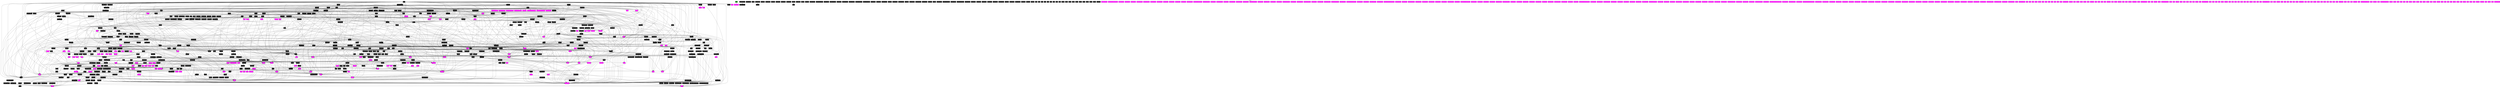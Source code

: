 digraph GRAPH_0 {

  // Generated by Graph::Easy 0.76 at Thu Nov 12 23:29:55 2020

  edge [ arrowhead=normal ];
  graph [ label="Call Gdl", labelloc=top ];
  node [
    fillcolor=white,
    fontsize=11,
    shape=box,
    style=filled ];

  0 [ color="#000000", fillcolor="#000000", fontcolor="#ffffff", label=".init_proc\l" ]
  1 [ color="#000000", fillcolor="#ff00ff", fontcolor="#ffffff", label=".unsetenv\l" ]
  10 [ color="#000000", fillcolor="#ff00ff", fontcolor="#ffffff", label=".read\l" ]
  100 [ color="#000000", fillcolor="#ff00ff", fontcolor="#ffffff", label=".strndup\l" ]
  101 [ color="#000000", fillcolor="#ff00ff", fontcolor="#ffffff", label=".sigemptyset\l" ]
  102 [ color="#000000", fillcolor="#ff00ff", fontcolor="#ffffff", label=".vfprintf\l" ]
  103 [ color="#000000", fillcolor="#ff00ff", fontcolor="#ffffff", label=".posix_spawn_file_actions_destroy\l" ]
  104 [ color="#000000", fillcolor="#ff00ff", fontcolor="#ffffff", label=".nl_langinfo\l" ]
  105 [ color="#000000", fillcolor="#ff00ff", fontcolor="#ffffff", label=".setlocale\l" ]
  106 [ color="#000000", fillcolor="#ff00ff", fontcolor="#ffffff", label=".toupper\l" ]
  107 [ color="#000000", fillcolor="#ff00ff", fontcolor="#ffffff", label=".strrchr\l" ]
  108 [ color="#000000", fillcolor="#ff00ff", fontcolor="#ffffff", label=".lchown\l" ]
  109 [ color="#000000", fillcolor="#ff00ff", fontcolor="#ffffff", label=".fputc\l" ]
  11 [ color="#000000", fillcolor="#ff00ff", fontcolor="#ffffff", label=".printf\l" ]
  110 [ color="#000000", fillcolor="#000000", fontcolor="#ffffff", label=".symlink\l" ]
  111 [ color="#000000", fillcolor="#ff00ff", fontcolor="#ffffff", label=".gmtime_r\l" ]
  112 [ color="#000000", fillcolor="#ff00ff", fontcolor="#ffffff", label=".fdopendir\l" ]
  113 [ color="#000000", fillcolor="#ff00ff", fontcolor="#ffffff", label=".sprintf\l" ]
  114 [ color="#000000", fillcolor="#ff00ff", fontcolor="#ffffff", label=".fchownat\l" ]
  115 [ color="#000000", fillcolor="#ff00ff", fontcolor="#ffffff", label=".renameat\l" ]
  116 [ color="#000000", fillcolor="#ff00ff", fontcolor="#ffffff", label=".lseek64\l" ]
  117 [ color="#000000", fillcolor="#ff00ff", fontcolor="#ffffff", label=".readdir64\l" ]
  118 [ color="#000000", fillcolor="#000000", fontcolor="#ffffff", label=".sigaction\l" ]
  119 [ color="#000000", fillcolor="#ff00ff", fontcolor="#ffffff", label=".strncmp\l" ]
  12 [ color="#000000", fillcolor="#ff00ff", fontcolor="#ffffff", label=".fflush\l" ]
  120 [ color="#000000", fillcolor="#ff00ff", fontcolor="#ffffff", label=".isatty\l" ]
  121 [ color="#000000", fillcolor="#ff00ff", fontcolor="#ffffff", label=".chmod\l" ]
  122 [ color="#000000", fillcolor="#ff00ff", fontcolor="#ffffff", label=".abort\l" ]
  123 [ color="#000000", fillcolor="#ff00ff", fontcolor="#ffffff", label=".symlinkat\l" ]
  124 [ color="#000000", fillcolor="#ff00ff", fontcolor="#ffffff", label=".__xstat64\l" ]
  125 [ color="#000000", fillcolor="#ff00ff", fontcolor="#ffffff", label=".fputs\l" ]
  126 [ color="#000000", fillcolor="#ff00ff", fontcolor="#ffffff", label=".__lxstat64\l" ]
  127 [ color="#000000", fillcolor="#ff00ff", fontcolor="#ffffff", label=".close\l" ]
  128 [ color="#000000", fillcolor="#ff00ff", fontcolor="#ffffff", label=".closedir\l" ]
  129 [ color="#000000", fillcolor="#ff00ff", fontcolor="#ffffff", label=".opendir\l" ]
  13 [ color="#000000", fillcolor="#ff00ff", fontcolor="#ffffff", label=".dup\l" ]
  130 [ color="#000000", fillcolor="#ff00ff", fontcolor="#ffffff", label=".__assert_fail\l" ]
  131 [ color="#000000", fillcolor="#ff00ff", fontcolor="#ffffff", label=".__ctype_b_loc\l" ]
  132 [ color="#000000", fillcolor="#ff00ff", fontcolor="#ffffff", label=".calloc\l" ]
  133 [ color="#000000", fillcolor="#ff00ff", fontcolor="#ffffff", label=".rewinddir\l" ]
  134 [ color="#000000", fillcolor="#ff00ff", fontcolor="#ffffff", label="__gmon_start__\l" ]
  135 [ color="#000000", fillcolor="#008000", label="_start\l" ]
  136 [ color="#000000", fillcolor="#000000", fontcolor="#ffffff", label="__x86.get_pc_thunk.bx\l" ]
  137 [ color="#000000", fillcolor="#000000", fontcolor="#ffffff", label="deregister_tm_clones\l" ]
  138 [ color="#000000", fillcolor="#000000", fontcolor="#ffffff", label="register_tm_clones\l" ]
  139 [ color="#000000", fillcolor="#000000", fontcolor="#ffffff", label="__do_global_dtors_aux\l" ]
  14 [ color="#000000", fillcolor="#ff00ff", fontcolor="#ffffff", label=".unlinkat\l" ]
  140 [ color="#000000", fillcolor="#000000", fontcolor="#ffffff", label="frame_dummy\l" ]
  141 [ color="#000000", fillcolor="#000000", fontcolor="#ffffff", label="re_input\l" ]
  142 [ color="#000000", fillcolor="#000000", fontcolor="#ffffff", label="scan_input\l" ]
  143 [ color="#000000", fillcolor="#000000", fontcolor="#ffffff", label="report_revision\l" ]
  144 [ color="#000000", fillcolor="#000000", fontcolor="#ffffff", label="too_many_lines\l" ]
  145 [ color="#000000", fillcolor="#000000", fontcolor="#ffffff", label="lines_too_long\l" ]
  146 [ color="#000000", fillcolor="#000000", fontcolor="#ffffff", label="get_input_file\l" ]
  147 [ color="#000000", fillcolor="#000000", fontcolor="#ffffff", label="plan_a\l" ]
  148 [ color="#000000", fillcolor="#000000", fontcolor="#ffffff", label="plan_b\l" ]
  149 [ color="#000000", fillcolor="#000000", fontcolor="#ffffff", label="ifetch\l" ]
  15 [ color="#000000", fillcolor="#ff00ff", fontcolor="#ffffff", label=".posix_spawnattr_init\l" ]
  150 [ color="#000000", fillcolor="#000000", fontcolor="#ffffff", label="pch_timestamp\l" ]
  151 [ color="#000000", fillcolor="#000000", fontcolor="#ffffff", label="main\l" ]
  152 [ color="#000000", fillcolor="#000000", fontcolor="#ffffff", label="reinitialize_almost_everything\l" ]
  153 [ color="#000000", fillcolor="#000000", fontcolor="#ffffff", label="usage\l" ]
  154 [ color="#000000", fillcolor="#000000", fontcolor="#ffffff", label="get_some_switches\l" ]
  155 [ color="#000000", fillcolor="#000000", fontcolor="#ffffff", label="numeric_string\l" ]
  156 [ color="#000000", fillcolor="#000000", fontcolor="#ffffff", label="locate_hunk\l" ]
  157 [ color="#000000", fillcolor="#000000", fontcolor="#ffffff", label="mangled_patch\l" ]
  158 [ color="#000000", fillcolor="#000000", fontcolor="#ffffff", label="print_unidiff_range\l" ]
  159 [ color="#000000", fillcolor="#000000", fontcolor="#ffffff", label="print_header_line\l" ]
  16 [ color="#000000", fillcolor="#ff00ff", fontcolor="#ffffff", label=".sigprocmask\l" ]
  160 [ color="#000000", fillcolor="#000000", fontcolor="#ffffff", label="abort_hunk_unified\l" ]
  161 [ color="#000000", fillcolor="#000000", fontcolor="#ffffff", label="abort_hunk_context\l" ]
  162 [ color="#000000", fillcolor="#000000", fontcolor="#ffffff", label="abort_hunk\l" ]
  163 [ color="#000000", fillcolor="#000000", fontcolor="#ffffff", label="apply_hunk\l" ]
  164 [ color="#000000", fillcolor="#000000", fontcolor="#ffffff", label="create_output_file\l" ]
  165 [ color="#000000", fillcolor="#000000", fontcolor="#ffffff", label="init_output\l" ]
  166 [ color="#000000", fillcolor="#000000", fontcolor="#ffffff", label="open_outfile\l" ]
  167 [ color="#000000", fillcolor="#000000", fontcolor="#ffffff", label="init_reject\l" ]
  168 [ color="#000000", fillcolor="#000000", fontcolor="#ffffff", label="copy_till\l" ]
  169 [ color="#000000", fillcolor="#000000", fontcolor="#ffffff", label="spew_output\l" ]
  17 [ color="#000000", fillcolor="#ff00ff", fontcolor="#ffffff", label=".dirfd\l" ]
  170 [ color="#000000", fillcolor="#000000", fontcolor="#ffffff", label="patch_match\l" ]
  171 [ color="#000000", fillcolor="#000000", fontcolor="#ffffff", label="check_line_endings\l" ]
  172 [ color="#000000", fillcolor="#000000", fontcolor="#ffffff", label="similar\l" ]
  173 [ color="#000000", fillcolor="#000000", fontcolor="#ffffff", label="init_files_to_delete\l" ]
  174 [ color="#000000", fillcolor="#000000", fontcolor="#ffffff", label="delete_file_later\l" ]
  175 [ color="#000000", fillcolor="#000000", fontcolor="#ffffff", label="delete_files\l" ]
  176 [ color="#000000", fillcolor="#000000", fontcolor="#ffffff", label="output_file_later\l" ]
  177 [ color="#000000", fillcolor="#000000", fontcolor="#ffffff", label="output_file_now\l" ]
  178 [ color="#000000", fillcolor="#000000", fontcolor="#ffffff", label="output_file\l" ]
  179 [ color="#000000", fillcolor="#000000", fontcolor="#ffffff", label="dispose_file_to_output\l" ]
  18 [ color="#000000", fillcolor="#ff00ff", fontcolor="#ffffff", label=".memmove\l" ]
  180 [ color="#000000", fillcolor="#000000", fontcolor="#ffffff", label="init_files_to_output\l" ]
  181 [ color="#000000", fillcolor="#000000", fontcolor="#ffffff", label="gl_list_clear\l" ]
  182 [ color="#000000", fillcolor="#000000", fontcolor="#ffffff", label="output_files\l" ]
  183 [ color="#000000", fillcolor="#000000", fontcolor="#ffffff", label="fatal_exit\l" ]
  184 [ color="#000000", fillcolor="#000000", fontcolor="#ffffff", label="remove_if_needed\l" ]
  185 [ color="#000000", fillcolor="#000000", fontcolor="#ffffff", label="cleanup\l" ]
  186 [ color="#000000", fillcolor="#000000", fontcolor="#ffffff", label="skip_spaces\l" ]
  187 [ color="#000000", fillcolor="#000000", fontcolor="#ffffff", label="re_patch\l" ]
  188 [ color="#000000", fillcolor="#000000", fontcolor="#ffffff", label="open_patch_file\l" ]
  189 [ color="#000000", fillcolor="#000000", fontcolor="#ffffff", label="set_hunkmax\l" ]
  19 [ color="#000000", fillcolor="#ff00ff", fontcolor="#ffffff", label=".free\l" ]
  190 [ color="#000000", fillcolor="#000000", fontcolor="#ffffff", label="grow_hunkmax\l" ]
  191 [ color="#000000", fillcolor="#000000", fontcolor="#ffffff", label="maybe_reverse\l" ]
  192 [ color="#000000", fillcolor="#000000", fontcolor="#ffffff", label="there_is_another_patch\l" ]
  193 [ color="#000000", fillcolor="#000000", fontcolor="#ffffff", label="fetchmode\l" ]
  194 [ color="#000000", fillcolor="#000000", fontcolor="#ffffff", label="get_sha1\l" ]
  195 [ color="#000000", fillcolor="#000000", fontcolor="#ffffff", label="sha1_says_nonexistent\l" ]
  196 [ color="#000000", fillcolor="#000000", fontcolor="#ffffff", label="skip_hex_digits\l" ]
  197 [ color="#000000", fillcolor="#000000", fontcolor="#ffffff", label="name_is_valid\l" ]
  198 [ color="#000000", fillcolor="#000000", fontcolor="#ffffff", label="intuit_diff_type\l" ]
  199 [ color="#000000", fillcolor="#000000", fontcolor="#ffffff", label="prefix_components\l" ]
  2 [ color="#000000", fillcolor="#ff00ff", fontcolor="#ffffff", label=".posix_spawnattr_setflags\l" ]
  20 [ color="#000000", fillcolor="#ff00ff", fontcolor="#ffffff", label=".memcpy\l" ]
  200 [ color="#000000", fillcolor="#000000", fontcolor="#ffffff", label="best_name\l" ]
  201 [ color="#000000", fillcolor="#000000", fontcolor="#ffffff", label="next_intuit_at\l" ]
  202 [ color="#000000", fillcolor="#000000", fontcolor="#ffffff", label="skip_to\l" ]
  203 [ color="#000000", fillcolor="#000000", fontcolor="#ffffff", label="malformed\l" ]
  204 [ color="#000000", fillcolor="#000000", fontcolor="#ffffff", label="scan_linenum\l" ]
  205 [ color="#000000", fillcolor="#000000", fontcolor="#ffffff", label="another_hunk\l" ]
  206 [ color="#000000", fillcolor="#000000", fontcolor="#ffffff", label="get_line\l" ]
  207 [ color="#000000", fillcolor="#000000", fontcolor="#ffffff", label="pget_line\l" ]
  208 [ color="#000000", fillcolor="#000000", fontcolor="#ffffff", label="incomplete_line\l" ]
  209 [ color="#000000", fillcolor="#000000", fontcolor="#ffffff", label="pch_swap\l" ]
  21 [ color="#000000", fillcolor="#ff00ff", fontcolor="#ffffff", label=".faccessat\l" ]
  210 [ color="#000000", fillcolor="#000000", fontcolor="#ffffff", label="pch_says_nonexistent\l" ]
  211 [ color="#000000", fillcolor="#000000", fontcolor="#ffffff", label="pch_name\l" ]
  212 [ color="#000000", fillcolor="#000000", fontcolor="#ffffff", label="pch_copy\l" ]
  213 [ color="#000000", fillcolor="#000000", fontcolor="#ffffff", label="pch_rename\l" ]
  214 [ color="#000000", fillcolor="#000000", fontcolor="#ffffff", label="pch_first\l" ]
  215 [ color="#000000", fillcolor="#000000", fontcolor="#ffffff", label="pch_ptrn_lines\l" ]
  216 [ color="#000000", fillcolor="#000000", fontcolor="#ffffff", label="pch_newfirst\l" ]
  217 [ color="#000000", fillcolor="#000000", fontcolor="#ffffff", label="pch_repl_lines\l" ]
  218 [ color="#000000", fillcolor="#000000", fontcolor="#ffffff", label="pch_end\l" ]
  219 [ color="#000000", fillcolor="#000000", fontcolor="#ffffff", label="pch_prefix_context\l" ]
  22 [ color="#000000", fillcolor="#ff00ff", fontcolor="#ffffff", label=".mbsinit\l" ]
  220 [ color="#000000", fillcolor="#000000", fontcolor="#ffffff", label="pch_suffix_context\l" ]
  221 [ color="#000000", fillcolor="#000000", fontcolor="#ffffff", label="pch_line_len\l" ]
  222 [ color="#000000", fillcolor="#000000", fontcolor="#ffffff", label="pch_char\l" ]
  223 [ color="#000000", fillcolor="#000000", fontcolor="#ffffff", label="pfetch\l" ]
  224 [ color="#000000", fillcolor="#000000", fontcolor="#ffffff", label="pch_write_line\l" ]
  225 [ color="#000000", fillcolor="#000000", fontcolor="#ffffff", label="pch_hunk_beg\l" ]
  226 [ color="#000000", fillcolor="#000000", fontcolor="#ffffff", label="pch_c_function\l" ]
  227 [ color="#000000", fillcolor="#000000", fontcolor="#ffffff", label="pch_git_diff\l" ]
  228 [ color="#000000", fillcolor="#000000", fontcolor="#ffffff", label="pch_timestr\l" ]
  229 [ color="#000000", fillcolor="#000000", fontcolor="#ffffff", label="pch_sha1\l" ]
  23 [ color="#000000", fillcolor="#ff00ff", fontcolor="#ffffff", label=".clock_gettime\l" ]
  230 [ color="#000000", fillcolor="#000000", fontcolor="#ffffff", label="pch_mode\l" ]
  231 [ color="#000000", fillcolor="#000000", fontcolor="#ffffff", label="get_ed_command_letter\l" ]
  232 [ color="#000000", fillcolor="#000000", fontcolor="#ffffff", label="do_ed_script\l" ]
  233 [ color="#000000", fillcolor="#000000", fontcolor="#ffffff", label="pch_normalize\l" ]
  234 [ color="#000000", fillcolor="#000000", fontcolor="#ffffff", label="INIT_LIST_HEAD\l" ]
  235 [ color="#000000", fillcolor="#000000", fontcolor="#ffffff", label="list_add\l" ]
  236 [ color="#000000", fillcolor="#000000", fontcolor="#ffffff", label="list_del\l" ]
  237 [ color="#000000", fillcolor="#000000", fontcolor="#ffffff", label="list_del_init\l" ]
  238 [ color="#000000", fillcolor="#000000", fontcolor="#ffffff", label="list_empty\l" ]
  239 [ color="#000000", fillcolor="#000000", fontcolor="#ffffff", label="hash_cached_dirfd\l" ]
  24 [ color="#000000", fillcolor="#ff00ff", fontcolor="#ffffff", label=".ferror\l" ]
  240 [ color="#000000", fillcolor="#000000", fontcolor="#ffffff", label="compare_cached_dirfds\l" ]
  241 [ color="#000000", fillcolor="#000000", fontcolor="#ffffff", label="free_cached_dirfd\l" ]
  242 [ color="#000000", fillcolor="#000000", fontcolor="#ffffff", label="init_dirfd_cache\l" ]
  243 [ color="#000000", fillcolor="#000000", fontcolor="#ffffff", label="lookup_cached_dirfd\l" ]
  244 [ color="#000000", fillcolor="#000000", fontcolor="#ffffff", label="remove_cached_dirfd\l" ]
  245 [ color="#000000", fillcolor="#000000", fontcolor="#ffffff", label="insert_cached_dirfd\l" ]
  246 [ color="#000000", fillcolor="#000000", fontcolor="#ffffff", label="invalidate_cached_dirfd\l" ]
  247 [ color="#000000", fillcolor="#000000", fontcolor="#ffffff", label="put_path\l" ]
  248 [ color="#000000", fillcolor="#000000", fontcolor="#ffffff", label="new_cached_dirfd\l" ]
  249 [ color="#000000", fillcolor="#000000", fontcolor="#ffffff", label="openat_cached\l" ]
  25 [ color="#000000", fillcolor="#ff00ff", fontcolor="#ffffff", label=".tolower\l" ]
  250 [ color="#000000", fillcolor="#000000", fontcolor="#ffffff", label="count_path_components\l" ]
  251 [ color="#000000", fillcolor="#000000", fontcolor="#ffffff", label="push_symlink\l" ]
  252 [ color="#000000", fillcolor="#000000", fontcolor="#ffffff", label="pop_symlink\l" ]
  253 [ color="#000000", fillcolor="#000000", fontcolor="#ffffff", label="read_symlink\l" ]
  254 [ color="#000000", fillcolor="#000000", fontcolor="#ffffff", label="traverse_next\l" ]
  255 [ color="#000000", fillcolor="#000000", fontcolor="#ffffff", label="traverse_another_path\l" ]
  256 [ color="#000000", fillcolor="#000000", fontcolor="#ffffff", label="traverse_path\l" ]
  257 [ color="#000000", fillcolor="#000000", fontcolor="#ffffff", label="safe_xstat\l" ]
  258 [ color="#000000", fillcolor="#000000", fontcolor="#ffffff", label="safe_stat\l" ]
  259 [ color="#000000", fillcolor="#000000", fontcolor="#ffffff", label="safe_lstat\l" ]
  26 [ color="#000000", fillcolor="#ff00ff", fontcolor="#ffffff", label=".fclose\l" ]
  260 [ color="#000000", fillcolor="#000000", fontcolor="#ffffff", label="safe_open\l" ]
  261 [ color="#000000", fillcolor="#000000", fontcolor="#ffffff", label="safe_rename\l" ]
  262 [ color="#000000", fillcolor="#000000", fontcolor="#ffffff", label="safe_mkdir\l" ]
  263 [ color="#000000", fillcolor="#000000", fontcolor="#ffffff", label="safe_rmdir\l" ]
  264 [ color="#000000", fillcolor="#000000", fontcolor="#ffffff", label="safe_unlink\l" ]
  265 [ color="#000000", fillcolor="#000000", fontcolor="#ffffff", label="safe_symlink\l" ]
  266 [ color="#000000", fillcolor="#000000", fontcolor="#ffffff", label="safe_chmod\l" ]
  267 [ color="#000000", fillcolor="#000000", fontcolor="#ffffff", label="safe_lchown\l" ]
  268 [ color="#000000", fillcolor="#000000", fontcolor="#ffffff", label="safe_lutimens\l" ]
  269 [ color="#000000", fillcolor="#000000", fontcolor="#ffffff", label="safe_readlink\l" ]
  27 [ color="#000000", fillcolor="#ff00ff", fontcolor="#ffffff", label=".rmdir\l" ]
  270 [ color="#000000", fillcolor="#000000", fontcolor="#ffffff", label="safe_access\l" ]
  271 [ color="#000000", fillcolor="#000000", fontcolor="#ffffff", label="file_id_hasher\l" ]
  272 [ color="#000000", fillcolor="#000000", fontcolor="#ffffff", label="file_id_comparator\l" ]
  273 [ color="#000000", fillcolor="#000000", fontcolor="#ffffff", label="init_backup_hash_table\l" ]
  274 [ color="#000000", fillcolor="#000000", fontcolor="#ffffff", label="__insert_file_id\l" ]
  275 [ color="#000000", fillcolor="#000000", fontcolor="#ffffff", label="__lookup_file_id\l" ]
  276 [ color="#000000", fillcolor="#000000", fontcolor="#ffffff", label="insert_file_id\l" ]
  277 [ color="#000000", fillcolor="#000000", fontcolor="#ffffff", label="lookup_file_id\l" ]
  278 [ color="#000000", fillcolor="#000000", fontcolor="#ffffff", label="set_queued_output\l" ]
  279 [ color="#000000", fillcolor="#000000", fontcolor="#ffffff", label="has_queued_output\l" ]
  28 [ color="#000000", fillcolor="#ff00ff", fontcolor="#ffffff", label=".getc_unlocked\l" ]
  280 [ color="#000000", fillcolor="#000000", fontcolor="#ffffff", label="contains_slash\l" ]
  281 [ color="#000000", fillcolor="#000000", fontcolor="#ffffff", label="copy_attr\l" ]
  282 [ color="#000000", fillcolor="#000000", fontcolor="#ffffff", label="set_file_attributes\l" ]
  283 [ color="#000000", fillcolor="#000000", fontcolor="#ffffff", label="create_backup_copy\l" ]
  284 [ color="#000000", fillcolor="#000000", fontcolor="#ffffff", label="create_backup\l" ]
  285 [ color="#000000", fillcolor="#000000", fontcolor="#ffffff", label="move_file\l" ]
  286 [ color="#000000", fillcolor="#000000", fontcolor="#ffffff", label="create_file\l" ]
  287 [ color="#000000", fillcolor="#000000", fontcolor="#ffffff", label="copy_to_fd\l" ]
  288 [ color="#000000", fillcolor="#000000", fontcolor="#ffffff", label="copy_file\l" ]
  289 [ color="#000000", fillcolor="#000000", fontcolor="#ffffff", label="append_to_file\l" ]
  29 [ color="#000000", fillcolor="#ff00ff", fontcolor="#ffffff", label=".signal\l" ]
  290 [ color="#000000", fillcolor="#000000", fontcolor="#ffffff", label="quote_system_arg\l" ]
  291 [ color="#000000", fillcolor="#000000", fontcolor="#ffffff", label="version_controller\l" ]
  292 [ color="#000000", fillcolor="#000000", fontcolor="#ffffff", label="version_get\l" ]
  293 [ color="#000000", fillcolor="#000000", fontcolor="#ffffff", label="savebuf\l" ]
  294 [ color="#000000", fillcolor="#000000", fontcolor="#ffffff", label="savestr\l" ]
  295 [ color="#000000", fillcolor="#000000", fontcolor="#ffffff", label="remove_prefix\l" ]
  296 [ color="#000000", fillcolor="#000000", fontcolor="#ffffff", label="format_linenum\l" ]
  297 [ color="#000000", fillcolor="#000000", fontcolor="#ffffff", label="fatal\l" ]
  298 [ color="#000000", fillcolor="#000000", fontcolor="#ffffff", label="xalloc_die\l" ]
  299 [ color="#000000", fillcolor="#000000", fontcolor="#ffffff", label="read_fatal\l" ]
  3 [ color="#000000", fillcolor="#ff00ff", fontcolor="#ffffff", label=".setbuf\l" ]
  30 [ color="#000000", fillcolor="#ff00ff", fontcolor="#ffffff", label=".memcmp\l" ]
  300 [ color="#000000", fillcolor="#000000", fontcolor="#ffffff", label="write_fatal\l" ]
  301 [ color="#000000", fillcolor="#000000", fontcolor="#ffffff", label="pfatal\l" ]
  302 [ color="#000000", fillcolor="#000000", fontcolor="#ffffff", label="vsay\l" ]
  303 [ color="#000000", fillcolor="#000000", fontcolor="#ffffff", label="say\l" ]
  304 [ color="#000000", fillcolor="#000000", fontcolor="#ffffff", label="ask\l" ]
  305 [ color="#000000", fillcolor="#000000", fontcolor="#ffffff", label="ok_to_reverse\l" ]
  306 [ color="#000000", fillcolor="#000000", fontcolor="#ffffff", label="set_signals\l" ]
  307 [ color="#000000", fillcolor="#000000", fontcolor="#ffffff", label="ignore_signals\l" ]
  308 [ color="#000000", fillcolor="#000000", fontcolor="#ffffff", label="exit_with_signal\l" ]
  309 [ color="#000000", fillcolor="#000000", fontcolor="#ffffff", label="systemic\l" ]
  31 [ color="#000000", fillcolor="#ff00ff", fontcolor="#ffffff", label=".gettimeofday\l" ]
  310 [ color="#000000", fillcolor="#000000", fontcolor="#ffffff", label="replace_slashes\l" ]
  311 [ color="#000000", fillcolor="#000000", fontcolor="#ffffff", label="makedirs\l" ]
  312 [ color="#000000", fillcolor="#000000", fontcolor="#ffffff", label="removedirs\l" ]
  313 [ color="#000000", fillcolor="#000000", fontcolor="#ffffff", label="init_time\l" ]
  314 [ color="#000000", fillcolor="#000000", fontcolor="#ffffff", label="parse_c_string\l" ]
  315 [ color="#000000", fillcolor="#000000", fontcolor="#ffffff", label="strip_leading_slashes\l" ]
  316 [ color="#000000", fillcolor="#000000", fontcolor="#ffffff", label="fetchname\l" ]
  317 [ color="#000000", fillcolor="#000000", fontcolor="#ffffff", label="parse_name\l" ]
  318 [ color="#000000", fillcolor="#000000", fontcolor="#ffffff", label="Fseek\l" ]
  319 [ color="#000000", fillcolor="#000000", fontcolor="#ffffff", label="try_safe_open\l" ]
  32 [ color="#000000", fillcolor="#ff00ff", fontcolor="#ffffff", label=".chdir\l" ]
  320 [ color="#000000", fillcolor="#000000", fontcolor="#ffffff", label="make_tempfile\l" ]
  321 [ color="#000000", fillcolor="#000000", fontcolor="#ffffff", label="stat_file\l" ]
  322 [ color="#000000", fillcolor="#000000", fontcolor="#ffffff", label="filename_is_safe\l" ]
  323 [ color="#000000", fillcolor="#000000", fontcolor="#ffffff", label="cwd_is_root\l" ]
  324 [ color="#000000", fillcolor="#000000", fontcolor="#ffffff", label="version\l" ]
  325 [ color="#000000", fillcolor="#000000", fontcolor="#ffffff", label="bestmatch\l" ]
  326 [ color="#000000", fillcolor="#000000", fontcolor="#ffffff", label="diag\l" ]
  327 [ color="#000000", fillcolor="#000000", fontcolor="#ffffff", label="compareseq\l" ]
  328 [ color="#000000", fillcolor="#000000", fontcolor="#ffffff", label="locate_merge\l" ]
  329 [ color="#000000", fillcolor="#000000", fontcolor="#ffffff", label="print_linerange\l" ]
  33 [ color="#000000", fillcolor="#ff00ff", fontcolor="#ffffff", label=".mktime\l" ]
  330 [ color="#000000", fillcolor="#000000", fontcolor="#ffffff", label="merge_result\l" ]
  331 [ color="#000000", fillcolor="#000000", fontcolor="#ffffff", label="merge_hunk\l" ]
  332 [ color="#000000", fillcolor="#000000", fontcolor="#ffffff", label="count_context_lines\l" ]
  333 [ color="#000000", fillcolor="#000000", fontcolor="#ffffff", label="context_matches_file\l" ]
  334 [ color="#000000", fillcolor="#000000", fontcolor="#ffffff", label="compute_changes\l" ]
  335 [ color="#000000", fillcolor="#000000", fontcolor="#ffffff", label="__argmatch_die\l" ]
  336 [ color="#000000", fillcolor="#000000", fontcolor="#ffffff", label="argmatch\l" ]
  337 [ color="#000000", fillcolor="#000000", fontcolor="#ffffff", label="argmatch_invalid\l" ]
  338 [ color="#000000", fillcolor="#000000", fontcolor="#ffffff", label="argmatch_valid\l" ]
  339 [ color="#000000", fillcolor="#000000", fontcolor="#ffffff", label="__xargmatch_internal\l" ]
  34 [ color="#000000", fillcolor="#ff00ff", fontcolor="#ffffff", label=".getrlimit64\l" ]
  340 [ color="#000000", fillcolor="#000000", fontcolor="#ffffff", label="argmatch_to_argument\l" ]
  341 [ color="#000000", fillcolor="#000000", fontcolor="#ffffff", label="set_simple_backup_suffix\l" ]
  342 [ color="#000000", fillcolor="#000000", fontcolor="#ffffff", label="check_extension\l" ]
  343 [ color="#000000", fillcolor="#000000", fontcolor="#ffffff", label="numbered_backup\l" ]
  344 [ color="#000000", fillcolor="#000000", fontcolor="#ffffff", label="backupfile_internal\l" ]
  345 [ color="#000000", fillcolor="#000000", fontcolor="#ffffff", label="find_backup_file_name\l" ]
  346 [ color="#000000", fillcolor="#000000", fontcolor="#ffffff", label="get_version\l" ]
  347 [ color="#000000", fillcolor="#000000", fontcolor="#ffffff", label="xget_version\l" ]
  348 [ color="#000000", fillcolor="#000000", fontcolor="#ffffff", label="opendir_safer\l" ]
  349 [ color="#000000", fillcolor="#000000", fontcolor="#ffffff", label="dir_name\l" ]
  35 [ color="#000000", fillcolor="#ff00ff", fontcolor="#ffffff", label=".__stack_chk_fail\l" ]
  350 [ color="#000000", fillcolor="#000000", fontcolor="#ffffff", label="base_name\l" ]
  351 [ color="#000000", fillcolor="#000000", fontcolor="#ffffff", label="dir_len\l" ]
  352 [ color="#000000", fillcolor="#000000", fontcolor="#ffffff", label="mdir_name\l" ]
  353 [ color="#000000", fillcolor="#000000", fontcolor="#ffffff", label="last_component\l" ]
  354 [ color="#000000", fillcolor="#000000", fontcolor="#ffffff", label="base_len\l" ]
  355 [ color="#000000", fillcolor="#000000", fontcolor="#ffffff", label="execute\l" ]
  356 [ color="#000000", fillcolor="#000000", fontcolor="#ffffff", label="init_fatal_signals\l" ]
  357 [ color="#000000", fillcolor="#000000", fontcolor="#ffffff", label="uninstall_handlers\l" ]
  358 [ color="#000000", fillcolor="#000000", fontcolor="#ffffff", label="fatal_signal_handler\l" ]
  359 [ color="#000000", fillcolor="#000000", fontcolor="#ffffff", label="install_handlers\l" ]
  36 [ color="#000000", fillcolor="#ff00ff", fontcolor="#ffffff", label="._IO_getc\l" ]
  360 [ color="#000000", fillcolor="#000000", fontcolor="#ffffff", label="at_fatal_signal\l" ]
  361 [ color="#000000", fillcolor="#000000", fontcolor="#ffffff", label="init_fatal_signal_set\l" ]
  362 [ color="#000000", fillcolor="#000000", fontcolor="#ffffff", label="block_fatal_signals\l" ]
  363 [ color="#000000", fillcolor="#000000", fontcolor="#ffffff", label="unblock_fatal_signals\l" ]
  364 [ color="#000000", fillcolor="#000000", fontcolor="#ffffff", label="full_write\l" ]
  365 [ color="#000000", fillcolor="#000000", fontcolor="#ffffff", label="gettime\l" ]
  366 [ color="#000000", fillcolor="#000000", fontcolor="#ffffff", label="hash_get_n_buckets\l" ]
  367 [ color="#000000", fillcolor="#000000", fontcolor="#ffffff", label="hash_get_n_buckets_used\l" ]
  368 [ color="#000000", fillcolor="#000000", fontcolor="#ffffff", label="hash_get_n_entries\l" ]
  369 [ color="#000000", fillcolor="#000000", fontcolor="#ffffff", label="hash_get_max_bucket_length\l" ]
  37 [ color="#000000", fillcolor="#ff00ff", fontcolor="#ffffff", label=".posix_spawnattr_destroy\l" ]
  370 [ color="#000000", fillcolor="#000000", fontcolor="#ffffff", label="hash_table_ok\l" ]
  371 [ color="#000000", fillcolor="#000000", fontcolor="#ffffff", label="hash_print_statistics\l" ]
  372 [ color="#000000", fillcolor="#000000", fontcolor="#ffffff", label="safe_hasher\l" ]
  373 [ color="#000000", fillcolor="#000000", fontcolor="#ffffff", label="hash_lookup\l" ]
  374 [ color="#000000", fillcolor="#000000", fontcolor="#ffffff", label="hash_get_first\l" ]
  375 [ color="#000000", fillcolor="#000000", fontcolor="#ffffff", label="hash_get_next\l" ]
  376 [ color="#000000", fillcolor="#000000", fontcolor="#ffffff", label="hash_get_entries\l" ]
  377 [ color="#000000", fillcolor="#000000", fontcolor="#ffffff", label="hash_do_for_each\l" ]
  378 [ color="#000000", fillcolor="#000000", fontcolor="#ffffff", label="hash_string\l" ]
  379 [ color="#000000", fillcolor="#000000", fontcolor="#ffffff", label="is_prime\l" ]
  38 [ color="#000000", fillcolor="#ff00ff", fontcolor="#ffffff", label=".geteuid\l" ]
  380 [ color="#000000", fillcolor="#000000", fontcolor="#ffffff", label="next_prime\l" ]
  381 [ color="#000000", fillcolor="#000000", fontcolor="#ffffff", label="hash_reset_tuning\l" ]
  382 [ color="#000000", fillcolor="#000000", fontcolor="#ffffff", label="raw_hasher\l" ]
  383 [ color="#000000", fillcolor="#000000", fontcolor="#ffffff", label="raw_comparator\l" ]
  384 [ color="#000000", fillcolor="#000000", fontcolor="#ffffff", label="check_tuning\l" ]
  385 [ color="#000000", fillcolor="#000000", fontcolor="#ffffff", label="compute_bucket_size\l" ]
  386 [ color="#000000", fillcolor="#000000", fontcolor="#ffffff", label="hash_initialize\l" ]
  387 [ color="#000000", fillcolor="#000000", fontcolor="#ffffff", label="hash_clear\l" ]
  388 [ color="#000000", fillcolor="#000000", fontcolor="#ffffff", label="hash_free\l" ]
  389 [ color="#000000", fillcolor="#000000", fontcolor="#ffffff", label="allocate_entry\l" ]
  39 [ color="#000000", fillcolor="#ff00ff", fontcolor="#ffffff", label=".unlink\l" ]
  390 [ color="#000000", fillcolor="#000000", fontcolor="#ffffff", label="free_entry\l" ]
  391 [ color="#000000", fillcolor="#000000", fontcolor="#ffffff", label="hash_find_entry\l" ]
  392 [ color="#000000", fillcolor="#000000", fontcolor="#ffffff", label="transfer_entries\l" ]
  393 [ color="#000000", fillcolor="#000000", fontcolor="#ffffff", label="hash_rehash\l" ]
  394 [ color="#000000", fillcolor="#000000", fontcolor="#ffffff", label="hash_insert_if_absent\l" ]
  395 [ color="#000000", fillcolor="#000000", fontcolor="#ffffff", label="hash_insert\l" ]
  396 [ color="#000000", fillcolor="#000000", fontcolor="#ffffff", label="hash_delete\l" ]
  397 [ color="#000000", fillcolor="#000000", fontcolor="#ffffff", label="gl_linked_nx_create_empty\l" ]
  398 [ color="#000000", fillcolor="#000000", fontcolor="#ffffff", label="gl_linked_nx_create\l" ]
  399 [ color="#000000", fillcolor="#000000", fontcolor="#ffffff", label="gl_linked_size\l" ]
  4 [ color="#000000", fillcolor="#ff00ff", fontcolor="#ffffff", label=".raise\l" ]
  40 [ color="#000000", fillcolor="#ff00ff", fontcolor="#ffffff", label=".localtime_r\l" ]
  400 [ color="#000000", fillcolor="#000000", fontcolor="#ffffff", label="gl_linked_node_value\l" ]
  401 [ color="#000000", fillcolor="#000000", fontcolor="#ffffff", label="gl_linked_node_nx_set_value\l" ]
  402 [ color="#000000", fillcolor="#000000", fontcolor="#ffffff", label="gl_linked_next_node\l" ]
  403 [ color="#000000", fillcolor="#000000", fontcolor="#ffffff", label="gl_linked_previous_node\l" ]
  404 [ color="#000000", fillcolor="#000000", fontcolor="#ffffff", label="gl_linked_get_at\l" ]
  405 [ color="#000000", fillcolor="#000000", fontcolor="#ffffff", label="gl_linked_nx_set_at\l" ]
  406 [ color="#000000", fillcolor="#000000", fontcolor="#ffffff", label="gl_linked_search_from_to\l" ]
  407 [ color="#000000", fillcolor="#000000", fontcolor="#ffffff", label="gl_linked_indexof_from_to\l" ]
  408 [ color="#000000", fillcolor="#000000", fontcolor="#ffffff", label="gl_linked_nx_add_first\l" ]
  409 [ color="#000000", fillcolor="#000000", fontcolor="#ffffff", label="gl_linked_nx_add_last\l" ]
  41 [ color="#000000", fillcolor="#ff00ff", fontcolor="#ffffff", label="._IO_putc\l" ]
  410 [ color="#000000", fillcolor="#000000", fontcolor="#ffffff", label="gl_linked_nx_add_before\l" ]
  411 [ color="#000000", fillcolor="#000000", fontcolor="#ffffff", label="gl_linked_nx_add_after\l" ]
  412 [ color="#000000", fillcolor="#000000", fontcolor="#ffffff", label="gl_linked_nx_add_at\l" ]
  413 [ color="#000000", fillcolor="#000000", fontcolor="#ffffff", label="gl_linked_remove_node\l" ]
  414 [ color="#000000", fillcolor="#000000", fontcolor="#ffffff", label="gl_linked_remove_at\l" ]
  415 [ color="#000000", fillcolor="#000000", fontcolor="#ffffff", label="gl_linked_remove\l" ]
  416 [ color="#000000", fillcolor="#000000", fontcolor="#ffffff", label="gl_linked_list_free\l" ]
  417 [ color="#000000", fillcolor="#000000", fontcolor="#ffffff", label="gl_linked_iterator\l" ]
  418 [ color="#000000", fillcolor="#000000", fontcolor="#ffffff", label="gl_linked_iterator_from_to\l" ]
  419 [ color="#000000", fillcolor="#000000", fontcolor="#ffffff", label="gl_linked_iterator_next\l" ]
  42 [ color="#000000", fillcolor="#ff00ff", fontcolor="#ffffff", label=".posix_spawn_file_actions_init\l" ]
  420 [ color="#000000", fillcolor="#000000", fontcolor="#ffffff", label="gl_linked_iterator_free\l" ]
  421 [ color="#000000", fillcolor="#000000", fontcolor="#ffffff", label="gl_linked_sortedlist_search\l" ]
  422 [ color="#000000", fillcolor="#000000", fontcolor="#ffffff", label="gl_linked_sortedlist_search_from_to\l" ]
  423 [ color="#000000", fillcolor="#000000", fontcolor="#ffffff", label="gl_linked_sortedlist_indexof\l" ]
  424 [ color="#000000", fillcolor="#000000", fontcolor="#ffffff", label="gl_linked_sortedlist_indexof_from_to\l" ]
  425 [ color="#000000", fillcolor="#000000", fontcolor="#ffffff", label="gl_linked_sortedlist_nx_add\l" ]
  426 [ color="#000000", fillcolor="#000000", fontcolor="#ffffff", label="gl_linked_sortedlist_remove\l" ]
  427 [ color="#000000", fillcolor="#000000", fontcolor="#ffffff", label="gl_list_nx_create_empty\l" ]
  428 [ color="#000000", fillcolor="#000000", fontcolor="#ffffff", label="gl_list_nx_create\l" ]
  429 [ color="#000000", fillcolor="#000000", fontcolor="#ffffff", label="gl_list_size\l" ]
  43 [ color="#000000", fillcolor="#ff00ff", fontcolor="#ffffff", label=".readlink\l" ]
  430 [ color="#000000", fillcolor="#000000", fontcolor="#ffffff", label="gl_list_node_value\l" ]
  431 [ color="#000000", fillcolor="#000000", fontcolor="#ffffff", label="gl_list_node_nx_set_value\l" ]
  432 [ color="#000000", fillcolor="#000000", fontcolor="#ffffff", label="gl_list_next_node\l" ]
  433 [ color="#000000", fillcolor="#000000", fontcolor="#ffffff", label="gl_list_previous_node\l" ]
  434 [ color="#000000", fillcolor="#000000", fontcolor="#ffffff", label="gl_list_get_at\l" ]
  435 [ color="#000000", fillcolor="#000000", fontcolor="#ffffff", label="gl_list_nx_set_at\l" ]
  436 [ color="#000000", fillcolor="#000000", fontcolor="#ffffff", label="gl_list_search\l" ]
  437 [ color="#000000", fillcolor="#000000", fontcolor="#ffffff", label="gl_list_search_from\l" ]
  438 [ color="#000000", fillcolor="#000000", fontcolor="#ffffff", label="gl_list_search_from_to\l" ]
  439 [ color="#000000", fillcolor="#000000", fontcolor="#ffffff", label="gl_list_indexof\l" ]
  44 [ color="#000000", fillcolor="#ff00ff", fontcolor="#ffffff", label=".fseek\l" ]
  440 [ color="#000000", fillcolor="#000000", fontcolor="#ffffff", label="gl_list_indexof_from\l" ]
  441 [ color="#000000", fillcolor="#000000", fontcolor="#ffffff", label="gl_list_indexof_from_to\l" ]
  442 [ color="#000000", fillcolor="#000000", fontcolor="#ffffff", label="gl_list_nx_add_first\l" ]
  443 [ color="#000000", fillcolor="#000000", fontcolor="#ffffff", label="gl_list_nx_add_last\l" ]
  444 [ color="#000000", fillcolor="#000000", fontcolor="#ffffff", label="gl_list_nx_add_before\l" ]
  445 [ color="#000000", fillcolor="#000000", fontcolor="#ffffff", label="gl_list_nx_add_after\l" ]
  446 [ color="#000000", fillcolor="#000000", fontcolor="#ffffff", label="gl_list_nx_add_at\l" ]
  447 [ color="#000000", fillcolor="#000000", fontcolor="#ffffff", label="gl_list_remove_node\l" ]
  448 [ color="#000000", fillcolor="#000000", fontcolor="#ffffff", label="gl_list_remove_at\l" ]
  449 [ color="#000000", fillcolor="#000000", fontcolor="#ffffff", label="gl_list_remove\l" ]
  45 [ color="#000000", fillcolor="#ff00ff", fontcolor="#ffffff", label=".__fxstatat64\l" ]
  450 [ color="#000000", fillcolor="#000000", fontcolor="#ffffff", label="gl_list_free\l" ]
  451 [ color="#000000", fillcolor="#000000", fontcolor="#ffffff", label="gl_list_iterator\l" ]
  452 [ color="#000000", fillcolor="#000000", fontcolor="#ffffff", label="gl_list_iterator_from_to\l" ]
  453 [ color="#000000", fillcolor="#000000", fontcolor="#ffffff", label="gl_list_iterator_next\l" ]
  454 [ color="#000000", fillcolor="#000000", fontcolor="#ffffff", label="gl_list_iterator_free\l" ]
  455 [ color="#000000", fillcolor="#000000", fontcolor="#ffffff", label="gl_sortedlist_search\l" ]
  456 [ color="#000000", fillcolor="#000000", fontcolor="#ffffff", label="gl_sortedlist_search_from_to\l" ]
  457 [ color="#000000", fillcolor="#000000", fontcolor="#ffffff", label="gl_sortedlist_indexof\l" ]
  458 [ color="#000000", fillcolor="#000000", fontcolor="#ffffff", label="gl_sortedlist_indexof_from_to\l" ]
  459 [ color="#000000", fillcolor="#000000", fontcolor="#ffffff", label="gl_sortedlist_nx_add\l" ]
  46 [ color="#000000", fillcolor="#ff00ff", fontcolor="#ffffff", label=".iswprint\l" ]
  460 [ color="#000000", fillcolor="#000000", fontcolor="#ffffff", label="gl_sortedlist_remove\l" ]
  461 [ color="#000000", fillcolor="#000000", fontcolor="#ffffff", label="time_overflow\l" ]
  462 [ color="#000000", fillcolor="#000000", fontcolor="#ffffff", label="to_uchar\l" ]
  463 [ color="#000000", fillcolor="#000000", fontcolor="#ffffff", label="dbg_printf\l" ]
  464 [ color="#000000", fillcolor="#000000", fontcolor="#ffffff", label="digits_to_date_time\l" ]
  465 [ color="#000000", fillcolor="#000000", fontcolor="#ffffff", label="apply_relative_time\l" ]
  466 [ color="#000000", fillcolor="#000000", fontcolor="#ffffff", label="set_hhmmss\l" ]
  467 [ color="#000000", fillcolor="#000000", fontcolor="#ffffff", label="str_days\l" ]
  468 [ color="#000000", fillcolor="#000000", fontcolor="#ffffff", label="time_zone_str\l" ]
  469 [ color="#000000", fillcolor="#000000", fontcolor="#ffffff", label="debug_print_current_time\l" ]
  47 [ color="#000000", fillcolor="#ff00ff", fontcolor="#ffffff", label=".getegid\l" ]
  470 [ color="#000000", fillcolor="#000000", fontcolor="#ffffff", label="print_rel_part\l" ]
  471 [ color="#000000", fillcolor="#000000", fontcolor="#ffffff", label="debug_print_relative_time\l" ]
  472 [ color="#000000", fillcolor="#000000", fontcolor="#ffffff", label="yydestruct\l" ]
  473 [ color="#000000", fillcolor="#000000", fontcolor="#ffffff", label="yyparse\l" ]
  474 [ color="#000000", fillcolor="#000000", fontcolor="#ffffff", label="time_zone_hhmm\l" ]
  475 [ color="#000000", fillcolor="#000000", fontcolor="#ffffff", label="to_hour\l" ]
  476 [ color="#000000", fillcolor="#000000", fontcolor="#ffffff", label="tm_year_str\l" ]
  477 [ color="#000000", fillcolor="#000000", fontcolor="#ffffff", label="to_tm_year\l" ]
  478 [ color="#000000", fillcolor="#000000", fontcolor="#ffffff", label="lookup_zone\l" ]
  479 [ color="#000000", fillcolor="#000000", fontcolor="#ffffff", label="lookup_word\l" ]
  48 [ color="#000000", fillcolor="#ff00ff", fontcolor="#ffffff", label=".fopen64\l" ]
  480 [ color="#000000", fillcolor="#000000", fontcolor="#ffffff", label="yylex\l" ]
  481 [ color="#000000", fillcolor="#000000", fontcolor="#ffffff", label="yyerror\l" ]
  482 [ color="#000000", fillcolor="#000000", fontcolor="#ffffff", label="mktime_ok\l" ]
  483 [ color="#000000", fillcolor="#000000", fontcolor="#ffffff", label="debug_strfdatetime\l" ]
  484 [ color="#000000", fillcolor="#000000", fontcolor="#ffffff", label="debug_strfdate\l" ]
  485 [ color="#000000", fillcolor="#000000", fontcolor="#ffffff", label="debug_strftime\l" ]
  486 [ color="#000000", fillcolor="#000000", fontcolor="#ffffff", label="debug_mktime_not_ok\l" ]
  487 [ color="#000000", fillcolor="#000000", fontcolor="#ffffff", label="parse_datetime\l" ]
  488 [ color="#000000", fillcolor="#000000", fontcolor="#ffffff", label="parse_datetime2\l" ]
  489 [ color="#000000", fillcolor="#000000", fontcolor="#ffffff", label="set_program_name\l" ]
  49 [ color="#000000", fillcolor="#ff00ff", fontcolor="#ffffff", label=".perror\l" ]
  490 [ color="#000000", fillcolor="#000000", fontcolor="#ffffff", label="clone_quoting_options\l" ]
  491 [ color="#000000", fillcolor="#000000", fontcolor="#ffffff", label="get_quoting_style\l" ]
  492 [ color="#000000", fillcolor="#000000", fontcolor="#ffffff", label="set_quoting_style\l" ]
  493 [ color="#000000", fillcolor="#000000", fontcolor="#ffffff", label="set_char_quoting\l" ]
  494 [ color="#000000", fillcolor="#000000", fontcolor="#ffffff", label="set_quoting_flags\l" ]
  495 [ color="#000000", fillcolor="#000000", fontcolor="#ffffff", label="set_custom_quoting\l" ]
  496 [ color="#000000", fillcolor="#000000", fontcolor="#ffffff", label="quoting_options_from_style\l" ]
  497 [ color="#000000", fillcolor="#000000", fontcolor="#ffffff", label="gettext_quote\l" ]
  498 [ color="#000000", fillcolor="#000000", fontcolor="#ffffff", label="quotearg_buffer_restyled\l" ]
  499 [ color="#000000", fillcolor="#000000", fontcolor="#ffffff", label="quotearg_buffer\l" ]
  5 [ color="#000000", fillcolor="#ff00ff", fontcolor="#ffffff", label=".dup2\l" ]
  50 [ color="#000000", fillcolor="#ff00ff", fontcolor="#ffffff", label=".fwrite\l" ]
  500 [ color="#000000", fillcolor="#000000", fontcolor="#ffffff", label="quotearg_alloc\l" ]
  501 [ color="#000000", fillcolor="#000000", fontcolor="#ffffff", label="quotearg_alloc_mem\l" ]
  502 [ color="#000000", fillcolor="#000000", fontcolor="#ffffff", label="quotearg_free\l" ]
  503 [ color="#000000", fillcolor="#000000", fontcolor="#ffffff", label="quotearg_n_options\l" ]
  504 [ color="#000000", fillcolor="#000000", fontcolor="#ffffff", label="quotearg_n\l" ]
  505 [ color="#000000", fillcolor="#000000", fontcolor="#ffffff", label="quotearg_n_mem\l" ]
  506 [ color="#000000", fillcolor="#000000", fontcolor="#ffffff", label="quotearg\l" ]
  507 [ color="#000000", fillcolor="#000000", fontcolor="#ffffff", label="quotearg_mem\l" ]
  508 [ color="#000000", fillcolor="#000000", fontcolor="#ffffff", label="quotearg_n_style\l" ]
  509 [ color="#000000", fillcolor="#000000", fontcolor="#ffffff", label="quotearg_n_style_mem\l" ]
  51 [ color="#000000", fillcolor="#ff00ff", fontcolor="#ffffff", label=".__fxstat64\l" ]
  510 [ color="#000000", fillcolor="#000000", fontcolor="#ffffff", label="quotearg_style\l" ]
  511 [ color="#000000", fillcolor="#000000", fontcolor="#ffffff", label="quotearg_style_mem\l" ]
  512 [ color="#000000", fillcolor="#000000", fontcolor="#ffffff", label="quotearg_char_mem\l" ]
  513 [ color="#000000", fillcolor="#000000", fontcolor="#ffffff", label="quotearg_char\l" ]
  514 [ color="#000000", fillcolor="#000000", fontcolor="#ffffff", label="quotearg_colon\l" ]
  515 [ color="#000000", fillcolor="#000000", fontcolor="#ffffff", label="quotearg_colon_mem\l" ]
  516 [ color="#000000", fillcolor="#000000", fontcolor="#ffffff", label="quotearg_n_style_colon\l" ]
  517 [ color="#000000", fillcolor="#000000", fontcolor="#ffffff", label="quotearg_n_custom\l" ]
  518 [ color="#000000", fillcolor="#000000", fontcolor="#ffffff", label="quotearg_n_custom_mem\l" ]
  519 [ color="#000000", fillcolor="#000000", fontcolor="#ffffff", label="quotearg_custom\l" ]
  52 [ color="#000000", fillcolor="#ff00ff", fontcolor="#ffffff", label=".tzset\l" ]
  520 [ color="#000000", fillcolor="#000000", fontcolor="#ffffff", label="quotearg_custom_mem\l" ]
  521 [ color="#000000", fillcolor="#000000", fontcolor="#ffffff", label="quote_n_mem\l" ]
  522 [ color="#000000", fillcolor="#000000", fontcolor="#ffffff", label="quote_mem\l" ]
  523 [ color="#000000", fillcolor="#000000", fontcolor="#ffffff", label="quote_n\l" ]
  524 [ color="#000000", fillcolor="#000000", fontcolor="#ffffff", label="quote\l" ]
  525 [ color="#000000", fillcolor="#000000", fontcolor="#ffffff", label="errno_fail\l" ]
  526 [ color="#000000", fillcolor="#000000", fontcolor="#ffffff", label="renameat2\l" ]
  527 [ color="#000000", fillcolor="#000000", fontcolor="#ffffff", label="safe_write\l" ]
  528 [ color="#000000", fillcolor="#000000", fontcolor="#ffffff", label="get_handler\l" ]
  529 [ color="#000000", fillcolor="#000000", fontcolor="#ffffff", label="get_stat_atime_ns\l" ]
  53 [ color="#000000", fillcolor="#ff00ff", fontcolor="#ffffff", label=".__ctype_get_mb_cur_max\l" ]
  530 [ color="#000000", fillcolor="#000000", fontcolor="#ffffff", label="get_stat_ctime_ns\l" ]
  531 [ color="#000000", fillcolor="#000000", fontcolor="#ffffff", label="get_stat_mtime_ns\l" ]
  532 [ color="#000000", fillcolor="#000000", fontcolor="#ffffff", label="get_stat_birthtime_ns\l" ]
  533 [ color="#000000", fillcolor="#000000", fontcolor="#ffffff", label="get_stat_atime\l" ]
  534 [ color="#000000", fillcolor="#000000", fontcolor="#ffffff", label="get_stat_ctime\l" ]
  535 [ color="#000000", fillcolor="#000000", fontcolor="#ffffff", label="get_stat_mtime\l" ]
  536 [ color="#000000", fillcolor="#000000", fontcolor="#ffffff", label="get_stat_birthtime\l" ]
  537 [ color="#000000", fillcolor="#000000", fontcolor="#ffffff", label="stat_time_normalize\l" ]
  538 [ color="#000000", fillcolor="#000000", fontcolor="#ffffff", label="statat\l" ]
  539 [ color="#000000", fillcolor="#000000", fontcolor="#ffffff", label="lstatat\l" ]
  54 [ color="#000000", fillcolor="#ff00ff", fontcolor="#ffffff", label=".waitpid\l" ]
  540 [ color="#000000", fillcolor="#000000", fontcolor="#ffffff", label="try_tempname\l" ]
  541 [ color="#000000", fillcolor="#000000", fontcolor="#ffffff", label="try_file\l" ]
  542 [ color="#000000", fillcolor="#000000", fontcolor="#ffffff", label="try_dir\l" ]
  543 [ color="#000000", fillcolor="#000000", fontcolor="#ffffff", label="try_nocreate\l" ]
  544 [ color="#000000", fillcolor="#000000", fontcolor="#ffffff", label="gen_tempname\l" ]
  545 [ color="#000000", fillcolor="#000000", fontcolor="#ffffff", label="make_timespec\l" ]
  546 [ color="#000000", fillcolor="#000000", fontcolor="#ffffff", label="timespec_cmp\l" ]
  547 [ color="#000000", fillcolor="#000000", fontcolor="#ffffff", label="timespec_sign\l" ]
  548 [ color="#000000", fillcolor="#000000", fontcolor="#ffffff", label="timespectod\l" ]
  549 [ color="#000000", fillcolor="#000000", fontcolor="#ffffff", label="cleanup_slaves\l" ]
  55 [ color="#000000", fillcolor="#ff00ff", fontcolor="#ffffff", label=".fread\l" ]
  550 [ color="#000000", fillcolor="#000000", fontcolor="#ffffff", label="register_slave_subprocess\l" ]
  551 [ color="#000000", fillcolor="#000000", fontcolor="#ffffff", label="unregister_slave_subprocess\l" ]
  552 [ color="#000000", fillcolor="#000000", fontcolor="#ffffff", label="wait_subprocess\l" ]
  553 [ color="#000000", fillcolor="#000000", fontcolor="#ffffff", label="xnmalloc\l" ]
  554 [ color="#000000", fillcolor="#000000", fontcolor="#ffffff", label="xnrealloc\l" ]
  555 [ color="#000000", fillcolor="#000000", fontcolor="#ffffff", label="x2nrealloc\l" ]
  556 [ color="#000000", fillcolor="#000000", fontcolor="#ffffff", label="xcharalloc\l" ]
  557 [ color="#000000", fillcolor="#000000", fontcolor="#ffffff", label="xmalloc\l" ]
  558 [ color="#000000", fillcolor="#000000", fontcolor="#ffffff", label="xrealloc\l" ]
  559 [ color="#000000", fillcolor="#000000", fontcolor="#ffffff", label="x2realloc\l" ]
  56 [ color="#000000", fillcolor="#ff00ff", fontcolor="#ffffff", label=".strcpy\l" ]
  560 [ color="#000000", fillcolor="#000000", fontcolor="#ffffff", label="xzalloc\l" ]
  561 [ color="#000000", fillcolor="#000000", fontcolor="#ffffff", label="xcalloc\l" ]
  562 [ color="#000000", fillcolor="#000000", fontcolor="#ffffff", label="xmemdup\l" ]
  563 [ color="#000000", fillcolor="#000000", fontcolor="#ffffff", label="xstrdup\l" ]
  564 [ color="#000000", fillcolor="#000000", fontcolor="#ffffff", label="gl_list_create_empty\l" ]
  565 [ color="#000000", fillcolor="#000000", fontcolor="#ffffff", label="gl_list_create\l" ]
  566 [ color="#000000", fillcolor="#000000", fontcolor="#ffffff", label="gl_list_node_set_value\l" ]
  567 [ color="#000000", fillcolor="#000000", fontcolor="#ffffff", label="gl_list_set_at\l" ]
  568 [ color="#000000", fillcolor="#000000", fontcolor="#ffffff", label="gl_list_add_first\l" ]
  569 [ color="#000000", fillcolor="#000000", fontcolor="#ffffff", label="gl_list_add_last\l" ]
  57 [ color="#000000", fillcolor="#ff00ff", fontcolor="#ffffff", label=".getpid\l" ]
  570 [ color="#000000", fillcolor="#000000", fontcolor="#ffffff", label="gl_list_add_before\l" ]
  571 [ color="#000000", fillcolor="#000000", fontcolor="#ffffff", label="gl_list_add_after\l" ]
  572 [ color="#000000", fillcolor="#000000", fontcolor="#ffffff", label="gl_list_add_at\l" ]
  573 [ color="#000000", fillcolor="#000000", fontcolor="#ffffff", label="gl_sortedlist_add\l" ]
  574 [ color="#000000", fillcolor="#000000", fontcolor="#ffffff", label="xstrndup\l" ]
  575 [ color="#000000", fillcolor="#000000", fontcolor="#ffffff", label="rpl_fcntl\l" ]
  576 [ color="#000000", fillcolor="#000000", fontcolor="#ffffff", label="rpl_mbrtowc\l" ]
  577 [ color="#000000", fillcolor="#000000", fontcolor="#ffffff", label="isdst_differ\l" ]
  578 [ color="#000000", fillcolor="#000000", fontcolor="#ffffff", label="equal_tm\l" ]
  579 [ color="#000000", fillcolor="#000000", fontcolor="#ffffff", label="extend_abbrs\l" ]
  58 [ color="#000000", fillcolor="#ff00ff", fontcolor="#ffffff", label=".mbrtowc\l" ]
  580 [ color="#000000", fillcolor="#000000", fontcolor="#ffffff", label="tzalloc\l" ]
  581 [ color="#000000", fillcolor="#000000", fontcolor="#ffffff", label="save_abbr\l" ]
  582 [ color="#000000", fillcolor="#000000", fontcolor="#ffffff", label="tzfree\l" ]
  583 [ color="#000000", fillcolor="#000000", fontcolor="#ffffff", label="getenv_TZ\l" ]
  584 [ color="#000000", fillcolor="#000000", fontcolor="#ffffff", label="setenv_TZ\l" ]
  585 [ color="#000000", fillcolor="#000000", fontcolor="#ffffff", label="change_env\l" ]
  586 [ color="#000000", fillcolor="#000000", fontcolor="#ffffff", label="set_tz\l" ]
  587 [ color="#000000", fillcolor="#000000", fontcolor="#ffffff", label="revert_tz\l" ]
  588 [ color="#000000", fillcolor="#000000", fontcolor="#ffffff", label="localtime_rz\l" ]
  589 [ color="#000000", fillcolor="#000000", fontcolor="#ffffff", label="mktime_z\l" ]
  59 [ color="#000000", fillcolor="#ff00ff", fontcolor="#ffffff", label=".__cxa_atexit\l" ]
  590 [ color="#000000", fillcolor="#000000", fontcolor="#ffffff", label="xmemdup0\l" ]
  591 [ color="#000000", fillcolor="#000000", fontcolor="#ffffff", label="rotl64\l" ]
  592 [ color="#000000", fillcolor="#000000", fontcolor="#ffffff", label="rotr64\l" ]
  593 [ color="#000000", fillcolor="#000000", fontcolor="#ffffff", label="rotl32\l" ]
  594 [ color="#000000", fillcolor="#000000", fontcolor="#ffffff", label="rotr32\l" ]
  595 [ color="#000000", fillcolor="#000000", fontcolor="#ffffff", label="rotl_sz\l" ]
  596 [ color="#000000", fillcolor="#000000", fontcolor="#ffffff", label="rotr_sz\l" ]
  597 [ color="#000000", fillcolor="#000000", fontcolor="#ffffff", label="rotl16\l" ]
  598 [ color="#000000", fillcolor="#000000", fontcolor="#ffffff", label="rotr16\l" ]
  599 [ color="#000000", fillcolor="#000000", fontcolor="#ffffff", label="rotl8\l" ]
  6 [ color="#000000", fillcolor="#ff00ff", fontcolor="#ffffff", label=".pathconf\l" ]
  60 [ color="#000000", fillcolor="#ff00ff", fontcolor="#ffffff", label=".error\l" ]
  600 [ color="#000000", fillcolor="#000000", fontcolor="#ffffff", label="rotr8\l" ]
  601 [ color="#000000", fillcolor="#000000", fontcolor="#ffffff", label="c_isalnum\l" ]
  602 [ color="#000000", fillcolor="#000000", fontcolor="#ffffff", label="c_isalpha\l" ]
  603 [ color="#000000", fillcolor="#000000", fontcolor="#ffffff", label="c_isascii\l" ]
  604 [ color="#000000", fillcolor="#000000", fontcolor="#ffffff", label="c_isblank\l" ]
  605 [ color="#000000", fillcolor="#000000", fontcolor="#ffffff", label="c_iscntrl\l" ]
  606 [ color="#000000", fillcolor="#000000", fontcolor="#ffffff", label="c_isdigit\l" ]
  607 [ color="#000000", fillcolor="#000000", fontcolor="#ffffff", label="c_isgraph\l" ]
  608 [ color="#000000", fillcolor="#000000", fontcolor="#ffffff", label="c_islower\l" ]
  609 [ color="#000000", fillcolor="#000000", fontcolor="#ffffff", label="c_isprint\l" ]
  61 [ color="#000000", fillcolor="#ff00ff", fontcolor="#ffffff", label=".getenv\l" ]
  610 [ color="#000000", fillcolor="#000000", fontcolor="#ffffff", label="c_ispunct\l" ]
  611 [ color="#000000", fillcolor="#000000", fontcolor="#ffffff", label="c_isspace\l" ]
  612 [ color="#000000", fillcolor="#000000", fontcolor="#ffffff", label="c_isupper\l" ]
  613 [ color="#000000", fillcolor="#000000", fontcolor="#ffffff", label="c_isxdigit\l" ]
  614 [ color="#000000", fillcolor="#000000", fontcolor="#ffffff", label="c_tolower\l" ]
  615 [ color="#000000", fillcolor="#000000", fontcolor="#ffffff", label="c_toupper\l" ]
  616 [ color="#000000", fillcolor="#000000", fontcolor="#ffffff", label="c_strcasecmp\l" ]
  617 [ color="#000000", fillcolor="#000000", fontcolor="#ffffff", label="hard_locale\l" ]
  618 [ color="#000000", fillcolor="#000000", fontcolor="#ffffff", label="get_charset_aliases\l" ]
  619 [ color="#000000", fillcolor="#000000", fontcolor="#ffffff", label="locale_charset\l" ]
  62 [ color="#000000", fillcolor="#ff00ff", fontcolor="#ffffff", label=".realloc\l" ]
  620 [ color="#000000", fillcolor="#000000", fontcolor="#ffffff", label="memcpy_lowcase\l" ]
  621 [ color="#000000", fillcolor="#000000", fontcolor="#ffffff", label="memcpy_uppcase\l" ]
  622 [ color="#000000", fillcolor="#000000", fontcolor="#ffffff", label="iso_week_days\l" ]
  623 [ color="#000000", fillcolor="#000000", fontcolor="#ffffff", label="nstrftime\l" ]
  624 [ color="#000000", fillcolor="#000000", fontcolor="#ffffff", label="__strftime_internal\l" ]
  625 [ color="#000000", fillcolor="#000000", fontcolor="#ffffff", label="__divdi3\l" ]
  626 [ color="#000000", fillcolor="#000000", fontcolor="#ffffff", label="__moddi3\l" ]
  627 [ color="#000000", fillcolor="#000000", fontcolor="#ffffff", label="__udivdi3\l" ]
  628 [ color="#000000", fillcolor="#000000", fontcolor="#ffffff", label="__umoddi3\l" ]
  629 [ color="#000000", fillcolor="#000000", fontcolor="#ffffff", label="__libc_csu_init\l" ]
  63 [ color="#000000", fillcolor="#ff00ff", fontcolor="#ffffff", label=".malloc\l" ]
  630 [ color="#000000", fillcolor="#000000", fontcolor="#ffffff", label="__libc_csu_fini\l" ]
  631 [ color="#000000", fillcolor="#000000", fontcolor="#ffffff", label="atexit\l" ]
  632 [ color="#000000", fillcolor="#000000", fontcolor="#ffffff", label="stat64\l" ]
  633 [ color="#000000", fillcolor="#000000", fontcolor="#ffffff", label="fstat64\l" ]
  634 [ color="#000000", fillcolor="#000000", fontcolor="#ffffff", label="lstat64\l" ]
  635 [ color="#000000", fillcolor="#000000", fontcolor="#ffffff", label="fstatat64\l" ]
  636 [ color="#000000", fillcolor="#000000", fontcolor="#ffffff", label=".term_proc\l" ]
  637 [ color="#000000", fillcolor="#ff00ff", fontcolor="#ffffff", label="unsetenv@@GLIBC_2.0\l" ]
  638 [ color="#000000", fillcolor="#ff00ff", fontcolor="#ffffff", label="posix_spawnattr_setflags@@GLIBC_2.2\l" ]
  639 [ color="#000000", fillcolor="#ff00ff", fontcolor="#ffffff", label="setbuf@@GLIBC_2.0\l" ]
  64 [ color="#000000", fillcolor="#ff00ff", fontcolor="#ffffff", label=".timegm\l" ]
  640 [ color="#000000", fillcolor="#ff00ff", fontcolor="#ffffff", label="raise@@GLIBC_2.0\l" ]
  641 [ color="#000000", fillcolor="#ff00ff", fontcolor="#ffffff", label="dup2@@GLIBC_2.0\l" ]
  642 [ color="#000000", fillcolor="#ff00ff", fontcolor="#ffffff", label="pathconf@@GLIBC_2.0\l" ]
  643 [ color="#000000", fillcolor="#ff00ff", fontcolor="#ffffff", label="utimensat@@GLIBC_2.6\l" ]
  644 [ color="#000000", fillcolor="#ff00ff", fontcolor="#ffffff", label="strcmp@@GLIBC_2.0\l" ]
  645 [ color="#000000", fillcolor="#ff00ff", fontcolor="#ffffff", label="open64@@GLIBC_2.1\l" ]
  646 [ color="#000000", fillcolor="#ff00ff", fontcolor="#ffffff", label="read@@GLIBC_2.0\l" ]
  647 [ color="#000000", fillcolor="#ff00ff", fontcolor="#ffffff", label="printf@@GLIBC_2.0\l" ]
  648 [ color="#000000", fillcolor="#ff00ff", fontcolor="#ffffff", label="fflush@@GLIBC_2.0\l" ]
  649 [ color="#000000", fillcolor="#ff00ff", fontcolor="#ffffff", label="dup@@GLIBC_2.0\l" ]
  65 [ color="#000000", fillcolor="#ff00ff", fontcolor="#ffffff", label=".puts\l" ]
  650 [ color="#000000", fillcolor="#ff00ff", fontcolor="#ffffff", label="unlinkat@@GLIBC_2.4\l" ]
  651 [ color="#000000", fillcolor="#ff00ff", fontcolor="#ffffff", label="posix_spawnattr_init@@GLIBC_2.2\l" ]
  652 [ color="#000000", fillcolor="#ff00ff", fontcolor="#ffffff", label="sigprocmask@@GLIBC_2.0\l" ]
  653 [ color="#000000", fillcolor="#ff00ff", fontcolor="#ffffff", label="dirfd@@GLIBC_2.0\l" ]
  654 [ color="#000000", fillcolor="#ff00ff", fontcolor="#ffffff", label="memmove@@GLIBC_2.0\l" ]
  655 [ color="#000000", fillcolor="#ff00ff", fontcolor="#ffffff", label="free@@GLIBC_2.0\l" ]
  656 [ color="#000000", fillcolor="#ff00ff", fontcolor="#ffffff", label="memcpy@@GLIBC_2.0\l" ]
  657 [ color="#000000", fillcolor="#ff00ff", fontcolor="#ffffff", label="faccessat@@GLIBC_2.4\l" ]
  658 [ color="#000000", fillcolor="#ff00ff", fontcolor="#ffffff", label="mbsinit@@GLIBC_2.0\l" ]
  659 [ color="#000000", fillcolor="#ff00ff", fontcolor="#ffffff", label="clock_gettime@@GLIBC_2.17\l" ]
  66 [ color="#000000", fillcolor="#ff00ff", fontcolor="#ffffff", label=".system\l" ]
  660 [ color="#000000", fillcolor="#ff00ff", fontcolor="#ffffff", label="ferror@@GLIBC_2.0\l" ]
  661 [ color="#000000", fillcolor="#ff00ff", fontcolor="#ffffff", label="tolower@@GLIBC_2.0\l" ]
  662 [ color="#000000", fillcolor="#ff00ff", fontcolor="#ffffff", label="fclose@@GLIBC_2.1\l" ]
  663 [ color="#000000", fillcolor="#ff00ff", fontcolor="#ffffff", label="rmdir@@GLIBC_2.0\l" ]
  664 [ color="#000000", fillcolor="#ff00ff", fontcolor="#ffffff", label="getc_unlocked@@GLIBC_2.0\l" ]
  665 [ color="#000000", fillcolor="#ff00ff", fontcolor="#ffffff", label="signal@@GLIBC_2.0\l" ]
  666 [ color="#000000", fillcolor="#ff00ff", fontcolor="#ffffff", label="memcmp@@GLIBC_2.0\l" ]
  667 [ color="#000000", fillcolor="#ff00ff", fontcolor="#ffffff", label="gettimeofday@@GLIBC_2.0\l" ]
  668 [ color="#000000", fillcolor="#ff00ff", fontcolor="#ffffff", label="chdir@@GLIBC_2.0\l" ]
  669 [ color="#000000", fillcolor="#ff00ff", fontcolor="#ffffff", label="mktime@@GLIBC_2.0\l" ]
  67 [ color="#000000", fillcolor="#ff00ff", fontcolor="#ffffff", label=".readlinkat\l" ]
  670 [ color="#000000", fillcolor="#ff00ff", fontcolor="#ffffff", label="getrlimit64@@GLIBC_2.2\l" ]
  671 [ color="#000000", fillcolor="#ff00ff", fontcolor="#ffffff", label="__stack_chk_fail@@GLIBC_2.4\l" ]
  672 [ color="#000000", fillcolor="#ff00ff", fontcolor="#ffffff", label="_IO_getc@@GLIBC_2.0\l" ]
  673 [ color="#000000", fillcolor="#ff00ff", fontcolor="#ffffff", label="posix_spawnattr_destroy@@GLIBC_2.2\l" ]
  674 [ color="#000000", fillcolor="#ff00ff", fontcolor="#ffffff", label="geteuid@@GLIBC_2.0\l" ]
  675 [ color="#000000", fillcolor="#ff00ff", fontcolor="#ffffff", label="unlink@@GLIBC_2.0\l" ]
  676 [ color="#000000", fillcolor="#ff00ff", fontcolor="#ffffff", label="localtime_r@@GLIBC_2.0\l" ]
  677 [ color="#000000", fillcolor="#ff00ff", fontcolor="#ffffff", label="_IO_putc@@GLIBC_2.0\l" ]
  678 [ color="#000000", fillcolor="#ff00ff", fontcolor="#ffffff", label="posix_spawn_file_actions_init@@GLIBC_2.2\l" ]
  679 [ color="#000000", fillcolor="#ff00ff", fontcolor="#ffffff", label="readlink@@GLIBC_2.0\l" ]
  68 [ color="#000000", fillcolor="#ff00ff", fontcolor="#ffffff", label=".mkdirat\l" ]
  680 [ color="#000000", fillcolor="#ff00ff", fontcolor="#ffffff", label="fseek@@GLIBC_2.0\l" ]
  681 [ color="#000000", fillcolor="#ff00ff", fontcolor="#ffffff", label="__fxstatat64@@GLIBC_2.4\l" ]
  682 [ color="#000000", fillcolor="#ff00ff", fontcolor="#ffffff", label="iswprint@@GLIBC_2.0\l" ]
  683 [ color="#000000", fillcolor="#ff00ff", fontcolor="#ffffff", label="getegid@@GLIBC_2.0\l" ]
  684 [ color="#000000", fillcolor="#ff00ff", fontcolor="#ffffff", label="fopen64@@GLIBC_2.1\l" ]
  685 [ color="#000000", fillcolor="#ff00ff", fontcolor="#ffffff", label="perror@@GLIBC_2.0\l" ]
  686 [ color="#000000", fillcolor="#ff00ff", fontcolor="#ffffff", label="fwrite@@GLIBC_2.0\l" ]
  687 [ color="#000000", fillcolor="#ff00ff", fontcolor="#ffffff", label="__fxstat64@@GLIBC_2.2\l" ]
  688 [ color="#000000", fillcolor="#ff00ff", fontcolor="#ffffff", label="tzset@@GLIBC_2.0\l" ]
  689 [ color="#000000", fillcolor="#ff00ff", fontcolor="#ffffff", label="__ctype_get_mb_cur_max@@GLIBC_2.0\l" ]
  69 [ color="#000000", fillcolor="#ff00ff", fontcolor="#ffffff", label=".exit\l" ]
  690 [ color="#000000", fillcolor="#ff00ff", fontcolor="#ffffff", label="waitpid@@GLIBC_2.0\l" ]
  691 [ color="#000000", fillcolor="#ff00ff", fontcolor="#ffffff", label="fread@@GLIBC_2.0\l" ]
  692 [ color="#000000", fillcolor="#ff00ff", fontcolor="#ffffff", label="strcpy@@GLIBC_2.0\l" ]
  693 [ color="#000000", fillcolor="#ff00ff", fontcolor="#ffffff", label="getpid@@GLIBC_2.0\l" ]
  694 [ color="#000000", fillcolor="#ff00ff", fontcolor="#ffffff", label="mbrtowc@@GLIBC_2.0\l" ]
  695 [ color="#000000", fillcolor="#ff00ff", fontcolor="#ffffff", label="__cxa_atexit@@GLIBC_2.1.3\l" ]
  696 [ color="#000000", fillcolor="#ff00ff", fontcolor="#ffffff", label="error@@GLIBC_2.0\l" ]
  697 [ color="#000000", fillcolor="#ff00ff", fontcolor="#ffffff", label="getenv@@GLIBC_2.0\l" ]
  698 [ color="#000000", fillcolor="#ff00ff", fontcolor="#ffffff", label="realloc@@GLIBC_2.0\l" ]
  699 [ color="#000000", fillcolor="#ff00ff", fontcolor="#ffffff", label="malloc@@GLIBC_2.0\l" ]
  7 [ color="#000000", fillcolor="#ff00ff", fontcolor="#ffffff", label=".utimensat\l" ]
  70 [ color="#000000", fillcolor="#ff00ff", fontcolor="#ffffff", label=".kill\l" ]
  700 [ color="#000000", fillcolor="#ff00ff", fontcolor="#ffffff", label="timegm@@GLIBC_2.0\l" ]
  701 [ color="#000000", fillcolor="#ff00ff", fontcolor="#ffffff", label="puts@@GLIBC_2.0\l" ]
  702 [ color="#000000", fillcolor="#ff00ff", fontcolor="#ffffff", label="system@@GLIBC_2.0\l" ]
  703 [ color="#000000", fillcolor="#ff00ff", fontcolor="#ffffff", label="readlinkat@@GLIBC_2.4\l" ]
  704 [ color="#000000", fillcolor="#ff00ff", fontcolor="#ffffff", label="mkdirat@@GLIBC_2.4\l" ]
  705 [ color="#000000", fillcolor="#ff00ff", fontcolor="#ffffff", label="exit@@GLIBC_2.0\l" ]
  706 [ color="#000000", fillcolor="#ff00ff", fontcolor="#ffffff", label="kill@@GLIBC_2.0\l" ]
  707 [ color="#000000", fillcolor="#ff00ff", fontcolor="#ffffff", label="posix_spawnattr_setsigmask@@GLIBC_2.2\l" ]
  708 [ color="#000000", fillcolor="#ff00ff", fontcolor="#ffffff", label="fdopen@@GLIBC_2.1\l" ]
  709 [ color="#000000", fillcolor="#ff00ff", fontcolor="#ffffff", label="strftime@@GLIBC_2.0\l" ]
  71 [ color="#000000", fillcolor="#ff00ff", fontcolor="#ffffff", label=".posix_spawnattr_setsigmask\l" ]
  710 [ color="#000000", fillcolor="#ff00ff", fontcolor="#ffffff", label="getopt_long@@GLIBC_2.0\l" ]
  711 [ color="#000000", fillcolor="#ff00ff", fontcolor="#ffffff", label="rename@@GLIBC_2.0\l" ]
  712 [ color="#000000", fillcolor="#ff00ff", fontcolor="#ffffff", label="strchr@@GLIBC_2.0\l" ]
  713 [ color="#000000", fillcolor="#ff00ff", fontcolor="#ffffff", label="fscanf@@GLIBC_2.0\l" ]
  714 [ color="#000000", fillcolor="#ff00ff", fontcolor="#ffffff", label="strlen@@GLIBC_2.0\l" ]
  715 [ color="#000000", fillcolor="#ff00ff", fontcolor="#ffffff", label="setenv@@GLIBC_2.0\l" ]
  716 [ color="#000000", fillcolor="#ff00ff", fontcolor="#ffffff", label="openat64@@GLIBC_2.4\l" ]
  717 [ color="#000000", fillcolor="#ff00ff", fontcolor="#ffffff", label="__libc_start_main@@GLIBC_2.0\l" ]
  718 [ color="#000000", fillcolor="#ff00ff", fontcolor="#ffffff", label="fprintf@@GLIBC_2.0\l" ]
  719 [ color="#000000", fillcolor="#ff00ff", fontcolor="#ffffff", label="write@@GLIBC_2.0\l" ]
  72 [ color="#000000", fillcolor="#ff00ff", fontcolor="#ffffff", label=".fdopen\l" ]
  720 [ color="#000000", fillcolor="#ff00ff", fontcolor="#ffffff", label="fcntl@@GLIBC_2.0\l" ]
  721 [ color="#000000", fillcolor="#ff00ff", fontcolor="#ffffff", label="sigaddset@@GLIBC_2.0\l" ]
  722 [ color="#000000", fillcolor="#ff00ff", fontcolor="#ffffff", label="fchmodat@@GLIBC_2.4\l" ]
  723 [ color="#000000", fillcolor="#ff00ff", fontcolor="#ffffff", label="ftell@@GLIBC_2.0\l" ]
  724 [ color="#000000", fillcolor="#ff00ff", fontcolor="#ffffff", label="memset@@GLIBC_2.0\l" ]
  725 [ color="#000000", fillcolor="#ff00ff", fontcolor="#ffffff", label="ungetc@@GLIBC_2.0\l" ]
  726 [ color="#000000", fillcolor="#ff00ff", fontcolor="#ffffff", label="mkdir@@GLIBC_2.0\l" ]
  727 [ color="#000000", fillcolor="#ff00ff", fontcolor="#ffffff", label="snprintf@@GLIBC_2.0\l" ]
  728 [ color="#000000", fillcolor="#ff00ff", fontcolor="#ffffff", label="putchar@@GLIBC_2.0\l" ]
  729 [ color="#000000", fillcolor="#ff00ff", fontcolor="#ffffff", label="__errno_location@@GLIBC_2.0\l" ]
  73 [ color="#000000", fillcolor="#ff00ff", fontcolor="#ffffff", label=".strftime\l" ]
  730 [ color="#000000", fillcolor="#ff00ff", fontcolor="#ffffff", label="memchr@@GLIBC_2.0\l" ]
  731 [ color="#000000", fillcolor="#ff00ff", fontcolor="#ffffff", label="syscall@@GLIBC_2.0\l" ]
  732 [ color="#000000", fillcolor="#ff00ff", fontcolor="#ffffff", label="fileno@@GLIBC_2.0\l" ]
  733 [ color="#000000", fillcolor="#ff00ff", fontcolor="#ffffff", label="posix_spawnp@@GLIBC_2.15\l" ]
  734 [ color="#000000", fillcolor="#ff00ff", fontcolor="#ffffff", label="access@@GLIBC_2.0\l" ]
  735 [ color="#000000", fillcolor="#ff00ff", fontcolor="#ffffff", label="posix_spawn_file_actions_addopen@@GLIBC_2.2\l" ]
  736 [ color="#000000", fillcolor="#ff00ff", fontcolor="#ffffff", label="strndup@@GLIBC_2.0\l" ]
  737 [ color="#000000", fillcolor="#ff00ff", fontcolor="#ffffff", label="sigemptyset@@GLIBC_2.0\l" ]
  738 [ color="#000000", fillcolor="#ff00ff", fontcolor="#ffffff", label="vfprintf@@GLIBC_2.0\l" ]
  739 [ color="#000000", fillcolor="#ff00ff", fontcolor="#ffffff", label="posix_spawn_file_actions_destroy@@GLIBC_2.2\l" ]
  74 [ color="#000000", fillcolor="#ff00ff", fontcolor="#ffffff", label=".getopt_long\l" ]
  740 [ color="#000000", fillcolor="#ff00ff", fontcolor="#ffffff", label="nl_langinfo@@GLIBC_2.0\l" ]
  741 [ color="#000000", fillcolor="#ff00ff", fontcolor="#ffffff", label="setlocale@@GLIBC_2.0\l" ]
  742 [ color="#000000", fillcolor="#ff00ff", fontcolor="#ffffff", label="toupper@@GLIBC_2.0\l" ]
  743 [ color="#000000", fillcolor="#ff00ff", fontcolor="#ffffff", label="strrchr@@GLIBC_2.0\l" ]
  744 [ color="#000000", fillcolor="#ff00ff", fontcolor="#ffffff", label="lchown@@GLIBC_2.0\l" ]
  745 [ color="#000000", fillcolor="#ff00ff", fontcolor="#ffffff", label="fputc@@GLIBC_2.0\l" ]
  746 [ color="#000000", fillcolor="#ff00ff", fontcolor="#ffffff", label="symlink@@GLIBC_2.0\l" ]
  747 [ color="#000000", fillcolor="#ff00ff", fontcolor="#ffffff", label="gmtime_r@@GLIBC_2.0\l" ]
  748 [ color="#000000", fillcolor="#ff00ff", fontcolor="#ffffff", label="fdopendir@@GLIBC_2.4\l" ]
  749 [ color="#000000", fillcolor="#ff00ff", fontcolor="#ffffff", label="sprintf@@GLIBC_2.0\l" ]
  75 [ color="#000000", fillcolor="#ff00ff", fontcolor="#ffffff", label=".rename\l" ]
  750 [ color="#000000", fillcolor="#ff00ff", fontcolor="#ffffff", label="fchownat@@GLIBC_2.4\l" ]
  751 [ color="#000000", fillcolor="#ff00ff", fontcolor="#ffffff", label="renameat@@GLIBC_2.4\l" ]
  752 [ color="#000000", fillcolor="#ff00ff", fontcolor="#ffffff", label="lseek64@@GLIBC_2.1\l" ]
  753 [ color="#000000", fillcolor="#ff00ff", fontcolor="#ffffff", label="readdir64@@GLIBC_2.2\l" ]
  754 [ color="#000000", fillcolor="#ff00ff", fontcolor="#ffffff", label="sigaction@@GLIBC_2.0\l" ]
  755 [ color="#000000", fillcolor="#ff00ff", fontcolor="#ffffff", label="strncmp@@GLIBC_2.0\l" ]
  756 [ color="#000000", fillcolor="#ff00ff", fontcolor="#ffffff", label="isatty@@GLIBC_2.0\l" ]
  757 [ color="#000000", fillcolor="#ff00ff", fontcolor="#ffffff", label="chmod@@GLIBC_2.0\l" ]
  758 [ color="#000000", fillcolor="#ff00ff", fontcolor="#ffffff", label="abort@@GLIBC_2.0\l" ]
  759 [ color="#000000", fillcolor="#ff00ff", fontcolor="#ffffff", label="symlinkat@@GLIBC_2.4\l" ]
  76 [ color="#000000", fillcolor="#ff00ff", fontcolor="#ffffff", label=".strchr\l" ]
  760 [ color="#000000", fillcolor="#ff00ff", fontcolor="#ffffff", label="__xstat64@@GLIBC_2.2\l" ]
  761 [ color="#000000", fillcolor="#ff00ff", fontcolor="#ffffff", label="fputs@@GLIBC_2.0\l" ]
  762 [ color="#000000", fillcolor="#ff00ff", fontcolor="#ffffff", label="__lxstat64@@GLIBC_2.2\l" ]
  763 [ color="#000000", fillcolor="#ff00ff", fontcolor="#ffffff", label="close@@GLIBC_2.0\l" ]
  764 [ color="#000000", fillcolor="#ff00ff", fontcolor="#ffffff", label="closedir@@GLIBC_2.0\l" ]
  765 [ color="#000000", fillcolor="#ff00ff", fontcolor="#ffffff", label="opendir@@GLIBC_2.0\l" ]
  766 [ color="#000000", fillcolor="#ff00ff", fontcolor="#ffffff", label="__assert_fail@@GLIBC_2.0\l" ]
  767 [ color="#000000", fillcolor="#ff00ff", fontcolor="#ffffff", label="__ctype_b_loc@@GLIBC_2.3\l" ]
  768 [ color="#000000", fillcolor="#ff00ff", fontcolor="#ffffff", label="calloc@@GLIBC_2.0\l" ]
  769 [ color="#000000", fillcolor="#ff00ff", fontcolor="#ffffff", label="rewinddir@@GLIBC_2.0\l" ]
  77 [ color="#000000", fillcolor="#ff00ff", fontcolor="#ffffff", label=".fscanf\l" ]
  770 [ color="#000000", fillcolor="#ff00ff", fontcolor="#ffffff", label="unsetenv\l" ]
  771 [ color="#000000", fillcolor="#ff00ff", fontcolor="#ffffff", label="posix_spawnattr_setflags\l" ]
  772 [ color="#000000", fillcolor="#ff00ff", fontcolor="#ffffff", label="setbuf\l" ]
  773 [ color="#000000", fillcolor="#ff00ff", fontcolor="#ffffff", label="raise\l" ]
  774 [ color="#000000", fillcolor="#ff00ff", fontcolor="#ffffff", label="dup2\l" ]
  775 [ color="#000000", fillcolor="#ff00ff", fontcolor="#ffffff", label="pathconf\l" ]
  776 [ color="#000000", fillcolor="#ff00ff", fontcolor="#ffffff", label="utimensat\l" ]
  777 [ color="#000000", fillcolor="#ff00ff", fontcolor="#ffffff", label="strcmp\l" ]
  778 [ color="#000000", fillcolor="#ff00ff", fontcolor="#ffffff", label="open64\l" ]
  779 [ color="#000000", fillcolor="#ff00ff", fontcolor="#ffffff", label="read\l" ]
  78 [ color="#000000", fillcolor="#ff00ff", fontcolor="#ffffff", label=".strlen\l" ]
  780 [ color="#000000", fillcolor="#ff00ff", fontcolor="#ffffff", label="printf\l" ]
  781 [ color="#000000", fillcolor="#ff00ff", fontcolor="#ffffff", label="fflush\l" ]
  782 [ color="#000000", fillcolor="#ff00ff", fontcolor="#ffffff", label="dup\l" ]
  783 [ color="#000000", fillcolor="#ff00ff", fontcolor="#ffffff", label="unlinkat\l" ]
  784 [ color="#000000", fillcolor="#ff00ff", fontcolor="#ffffff", label="posix_spawnattr_init\l" ]
  785 [ color="#000000", fillcolor="#ff00ff", fontcolor="#ffffff", label="sigprocmask\l" ]
  786 [ color="#000000", fillcolor="#ff00ff", fontcolor="#ffffff", label="dirfd\l" ]
  787 [ color="#000000", fillcolor="#ff00ff", fontcolor="#ffffff", label="memmove\l" ]
  788 [ color="#000000", fillcolor="#ff00ff", fontcolor="#ffffff", label="memcpy\l" ]
  789 [ color="#000000", fillcolor="#ff00ff", fontcolor="#ffffff", label="faccessat\l" ]
  79 [ color="#000000", fillcolor="#ff00ff", fontcolor="#ffffff", label=".setenv\l" ]
  790 [ color="#000000", fillcolor="#ff00ff", fontcolor="#ffffff", label="mbsinit\l" ]
  791 [ color="#000000", fillcolor="#ff00ff", fontcolor="#ffffff", label="clock_gettime\l" ]
  792 [ color="#000000", fillcolor="#ff00ff", fontcolor="#ffffff", label="ferror\l" ]
  793 [ color="#000000", fillcolor="#ff00ff", fontcolor="#ffffff", label="tolower\l" ]
  794 [ color="#000000", fillcolor="#ff00ff", fontcolor="#ffffff", label="fclose\l" ]
  795 [ color="#000000", fillcolor="#ff00ff", fontcolor="#ffffff", label="rmdir\l" ]
  796 [ color="#000000", fillcolor="#ff00ff", fontcolor="#ffffff", label="getc_unlocked\l" ]
  797 [ color="#000000", fillcolor="#ff00ff", fontcolor="#ffffff", label="signal\l" ]
  798 [ color="#000000", fillcolor="#ff00ff", fontcolor="#ffffff", label="memcmp\l" ]
  799 [ color="#000000", fillcolor="#ff00ff", fontcolor="#ffffff", label="gettimeofday\l" ]
  8 [ color="#000000", fillcolor="#ff00ff", fontcolor="#ffffff", label=".strcmp\l" ]
  80 [ color="#000000", fillcolor="#ff00ff", fontcolor="#ffffff", label=".openat64\l" ]
  800 [ color="#000000", fillcolor="#ff00ff", fontcolor="#ffffff", label="chdir\l" ]
  801 [ color="#000000", fillcolor="#ff00ff", fontcolor="#ffffff", label="mktime\l" ]
  802 [ color="#000000", fillcolor="#ff00ff", fontcolor="#ffffff", label="getrlimit64\l" ]
  803 [ color="#000000", fillcolor="#ff00ff", fontcolor="#ffffff", label="__stack_chk_fail\l" ]
  804 [ color="#000000", fillcolor="#ff00ff", fontcolor="#ffffff", label="_IO_getc\l" ]
  805 [ color="#000000", fillcolor="#ff00ff", fontcolor="#ffffff", label="posix_spawnattr_destroy\l" ]
  806 [ color="#000000", fillcolor="#ff00ff", fontcolor="#ffffff", label="geteuid\l" ]
  807 [ color="#000000", fillcolor="#ff00ff", fontcolor="#ffffff", label="unlink\l" ]
  808 [ color="#000000", fillcolor="#ff00ff", fontcolor="#ffffff", label="localtime_r\l" ]
  809 [ color="#000000", fillcolor="#ff00ff", fontcolor="#ffffff", label="_IO_putc\l" ]
  81 [ color="#000000", fillcolor="#ff00ff", fontcolor="#ffffff", label=".__libc_start_main\l" ]
  810 [ color="#000000", fillcolor="#ff00ff", fontcolor="#ffffff", label="posix_spawn_file_actions_init\l" ]
  811 [ color="#000000", fillcolor="#ff00ff", fontcolor="#ffffff", label="readlink\l" ]
  812 [ color="#000000", fillcolor="#ff00ff", fontcolor="#ffffff", label="fseek\l" ]
  813 [ color="#000000", fillcolor="#ff00ff", fontcolor="#ffffff", label="__fxstatat64\l" ]
  814 [ color="#000000", fillcolor="#ff00ff", fontcolor="#ffffff", label="iswprint\l" ]
  815 [ color="#000000", fillcolor="#ff00ff", fontcolor="#ffffff", label="getegid\l" ]
  816 [ color="#000000", fillcolor="#ff00ff", fontcolor="#ffffff", label="fopen64\l" ]
  817 [ color="#000000", fillcolor="#ff00ff", fontcolor="#ffffff", label="perror\l" ]
  818 [ color="#000000", fillcolor="#ff00ff", fontcolor="#ffffff", label="fwrite\l" ]
  819 [ color="#000000", fillcolor="#ff00ff", fontcolor="#ffffff", label="__fxstat64\l" ]
  82 [ color="#000000", fillcolor="#ff00ff", fontcolor="#ffffff", label=".fprintf\l" ]
  820 [ color="#000000", fillcolor="#ff00ff", fontcolor="#ffffff", label="tzset\l" ]
  821 [ color="#000000", fillcolor="#ff00ff", fontcolor="#ffffff", label="__ctype_get_mb_cur_max\l" ]
  822 [ color="#000000", fillcolor="#ff00ff", fontcolor="#ffffff", label="waitpid\l" ]
  823 [ color="#000000", fillcolor="#ff00ff", fontcolor="#ffffff", label="fread\l" ]
  824 [ color="#000000", fillcolor="#ff00ff", fontcolor="#ffffff", label="strcpy\l" ]
  825 [ color="#000000", fillcolor="#ff00ff", fontcolor="#ffffff", label="getpid\l" ]
  826 [ color="#000000", fillcolor="#ff00ff", fontcolor="#ffffff", label="mbrtowc\l" ]
  827 [ color="#000000", fillcolor="#ff00ff", fontcolor="#ffffff", label="__cxa_atexit\l" ]
  828 [ color="#000000", fillcolor="#ff00ff", fontcolor="#ffffff", label="error\l" ]
  829 [ color="#000000", fillcolor="#ff00ff", fontcolor="#ffffff", label="getenv\l" ]
  83 [ color="#000000", fillcolor="#ff00ff", fontcolor="#ffffff", label=".write\l" ]
  830 [ color="#000000", fillcolor="#ff00ff", fontcolor="#ffffff", label="realloc\l" ]
  831 [ color="#000000", fillcolor="#ff00ff", fontcolor="#ffffff", label="malloc\l" ]
  832 [ color="#000000", fillcolor="#ff00ff", fontcolor="#ffffff", label="timegm\l" ]
  833 [ color="#000000", fillcolor="#ff00ff", fontcolor="#ffffff", label="puts\l" ]
  834 [ color="#000000", fillcolor="#ff00ff", fontcolor="#ffffff", label="system\l" ]
  835 [ color="#000000", fillcolor="#ff00ff", fontcolor="#ffffff", label="readlinkat\l" ]
  836 [ color="#000000", fillcolor="#ff00ff", fontcolor="#ffffff", label="mkdirat\l" ]
  837 [ color="#000000", fillcolor="#ff00ff", fontcolor="#ffffff", label="exit\l" ]
  838 [ color="#000000", fillcolor="#ff00ff", fontcolor="#ffffff", label="kill\l" ]
  839 [ color="#000000", fillcolor="#ff00ff", fontcolor="#ffffff", label="posix_spawnattr_setsigmask\l" ]
  84 [ color="#000000", fillcolor="#ff00ff", fontcolor="#ffffff", label=".fcntl\l" ]
  840 [ color="#000000", fillcolor="#ff00ff", fontcolor="#ffffff", label="fdopen\l" ]
  841 [ color="#000000", fillcolor="#ff00ff", fontcolor="#ffffff", label="strftime\l" ]
  842 [ color="#000000", fillcolor="#ff00ff", fontcolor="#ffffff", label="getopt_long\l" ]
  843 [ color="#000000", fillcolor="#ff00ff", fontcolor="#ffffff", label="rename\l" ]
  844 [ color="#000000", fillcolor="#ff00ff", fontcolor="#ffffff", label="strchr\l" ]
  845 [ color="#000000", fillcolor="#ff00ff", fontcolor="#ffffff", label="fscanf\l" ]
  846 [ color="#000000", fillcolor="#ff00ff", fontcolor="#ffffff", label="strlen\l" ]
  847 [ color="#000000", fillcolor="#ff00ff", fontcolor="#ffffff", label="setenv\l" ]
  848 [ color="#000000", fillcolor="#ff00ff", fontcolor="#ffffff", label="openat64\l" ]
  849 [ color="#000000", fillcolor="#ff00ff", fontcolor="#ffffff", label="__libc_start_main\l" ]
  85 [ color="#000000", fillcolor="#ff00ff", fontcolor="#ffffff", label=".sigaddset\l" ]
  850 [ color="#000000", fillcolor="#ff00ff", fontcolor="#ffffff", label="fprintf\l" ]
  851 [ color="#000000", fillcolor="#ff00ff", fontcolor="#ffffff", label="write\l" ]
  852 [ color="#000000", fillcolor="#ff00ff", fontcolor="#ffffff", label="fcntl\l" ]
  853 [ color="#000000", fillcolor="#ff00ff", fontcolor="#ffffff", label="sigaddset\l" ]
  854 [ color="#000000", fillcolor="#ff00ff", fontcolor="#ffffff", label="fchmodat\l" ]
  855 [ color="#000000", fillcolor="#ff00ff", fontcolor="#ffffff", label="ftell\l" ]
  856 [ color="#000000", fillcolor="#ff00ff", fontcolor="#ffffff", label="memset\l" ]
  857 [ color="#000000", fillcolor="#ff00ff", fontcolor="#ffffff", label="ungetc\l" ]
  858 [ color="#000000", fillcolor="#ff00ff", fontcolor="#ffffff", label="mkdir\l" ]
  859 [ color="#000000", fillcolor="#ff00ff", fontcolor="#ffffff", label="snprintf\l" ]
  86 [ color="#000000", fillcolor="#ff00ff", fontcolor="#ffffff", label=".fchmodat\l" ]
  860 [ color="#000000", fillcolor="#ff00ff", fontcolor="#ffffff", label="putchar\l" ]
  861 [ color="#000000", fillcolor="#ff00ff", fontcolor="#ffffff", label="__errno_location\l" ]
  862 [ color="#000000", fillcolor="#ff00ff", fontcolor="#ffffff", label="memchr\l" ]
  863 [ color="#000000", fillcolor="#ff00ff", fontcolor="#ffffff", label="syscall\l" ]
  864 [ color="#000000", fillcolor="#ff00ff", fontcolor="#ffffff", label="fileno\l" ]
  865 [ color="#000000", fillcolor="#ff00ff", fontcolor="#ffffff", label="posix_spawnp\l" ]
  866 [ color="#000000", fillcolor="#ff00ff", fontcolor="#ffffff", label="access\l" ]
  867 [ color="#000000", fillcolor="#ff00ff", fontcolor="#ffffff", label="posix_spawn_file_actions_addopen\l" ]
  868 [ color="#000000", fillcolor="#ff00ff", fontcolor="#ffffff", label="strndup\l" ]
  869 [ color="#000000", fillcolor="#ff00ff", fontcolor="#ffffff", label="sigemptyset\l" ]
  87 [ color="#000000", fillcolor="#ff00ff", fontcolor="#ffffff", label=".ftell\l" ]
  870 [ color="#000000", fillcolor="#ff00ff", fontcolor="#ffffff", label="vfprintf\l" ]
  871 [ color="#000000", fillcolor="#ff00ff", fontcolor="#ffffff", label="posix_spawn_file_actions_destroy\l" ]
  872 [ color="#000000", fillcolor="#ff00ff", fontcolor="#ffffff", label="nl_langinfo\l" ]
  873 [ color="#000000", fillcolor="#ff00ff", fontcolor="#ffffff", label="setlocale\l" ]
  874 [ color="#000000", fillcolor="#ff00ff", fontcolor="#ffffff", label="toupper\l" ]
  875 [ color="#000000", fillcolor="#ff00ff", fontcolor="#ffffff", label="strrchr\l" ]
  876 [ color="#000000", fillcolor="#ff00ff", fontcolor="#ffffff", label="lchown\l" ]
  877 [ color="#000000", fillcolor="#ff00ff", fontcolor="#ffffff", label="fputc\l" ]
  878 [ color="#000000", fillcolor="#ff00ff", fontcolor="#ffffff", label="symlink_0\l" ]
  879 [ color="#000000", fillcolor="#ff00ff", fontcolor="#ffffff", label="gmtime_r\l" ]
  88 [ color="#000000", fillcolor="#ff00ff", fontcolor="#ffffff", label=".memset\l" ]
  880 [ color="#000000", fillcolor="#ff00ff", fontcolor="#ffffff", label="fdopendir\l" ]
  881 [ color="#000000", fillcolor="#ff00ff", fontcolor="#ffffff", label="sprintf\l" ]
  882 [ color="#000000", fillcolor="#ff00ff", fontcolor="#ffffff", label="fchownat\l" ]
  883 [ color="#000000", fillcolor="#ff00ff", fontcolor="#ffffff", label="renameat\l" ]
  884 [ color="#000000", fillcolor="#ff00ff", fontcolor="#ffffff", label="lseek64\l" ]
  885 [ color="#000000", fillcolor="#ff00ff", fontcolor="#ffffff", label="readdir64\l" ]
  886 [ color="#000000", fillcolor="#ff00ff", fontcolor="#ffffff", label="sigaction_0\l" ]
  887 [ color="#000000", fillcolor="#ff00ff", fontcolor="#ffffff", label="strncmp\l" ]
  888 [ color="#000000", fillcolor="#ff00ff", fontcolor="#ffffff", label="isatty\l" ]
  889 [ color="#000000", fillcolor="#ff00ff", fontcolor="#ffffff", label="chmod\l" ]
  89 [ color="#000000", fillcolor="#ff00ff", fontcolor="#ffffff", label=".ungetc\l" ]
  890 [ color="#000000", fillcolor="#ff00ff", fontcolor="#ffffff", label="abort\l" ]
  891 [ color="#000000", fillcolor="#ff00ff", fontcolor="#ffffff", label="symlinkat\l" ]
  892 [ color="#000000", fillcolor="#ff00ff", fontcolor="#ffffff", label="__xstat64\l" ]
  893 [ color="#000000", fillcolor="#ff00ff", fontcolor="#ffffff", label="fputs\l" ]
  894 [ color="#000000", fillcolor="#ff00ff", fontcolor="#ffffff", label="__lxstat64\l" ]
  895 [ color="#000000", fillcolor="#ff00ff", fontcolor="#ffffff", label="close\l" ]
  896 [ color="#000000", fillcolor="#ff00ff", fontcolor="#ffffff", label="closedir\l" ]
  897 [ color="#000000", fillcolor="#ff00ff", fontcolor="#ffffff", label="opendir\l" ]
  898 [ color="#000000", fillcolor="#ff00ff", fontcolor="#ffffff", label="__assert_fail\l" ]
  899 [ color="#000000", fillcolor="#ff00ff", fontcolor="#ffffff", label="__ctype_b_loc\l" ]
  9 [ color="#000000", fillcolor="#ff00ff", fontcolor="#ffffff", label=".open64\l" ]
  90 [ color="#000000", fillcolor="#ff00ff", fontcolor="#ffffff", label=".mkdir\l" ]
  900 [ color="#000000", fillcolor="#ff00ff", fontcolor="#ffffff", label="calloc\l" ]
  901 [ color="#000000", fillcolor="#ff00ff", fontcolor="#ffffff", label="rewinddir\l" ]
  902 [ color="#000000", fillcolor="#ff00ff", fontcolor="#ffffff", label="free\l" ]
  903 [ color="#000000", fillcolor="#ff00ff", fontcolor="#ffffff", label="__imp___gmon_start__\l" ]
  91 [ color="#000000", fillcolor="#ff00ff", fontcolor="#ffffff", label=".snprintf\l" ]
  92 [ color="#000000", fillcolor="#ff00ff", fontcolor="#ffffff", label=".putchar\l" ]
  93 [ color="#000000", fillcolor="#ff00ff", fontcolor="#ffffff", label=".__errno_location\l" ]
  94 [ color="#000000", fillcolor="#ff00ff", fontcolor="#ffffff", label=".memchr\l" ]
  95 [ color="#000000", fillcolor="#ff00ff", fontcolor="#ffffff", label=".syscall\l" ]
  96 [ color="#000000", fillcolor="#ff00ff", fontcolor="#ffffff", label=".fileno\l" ]
  97 [ color="#000000", fillcolor="#ff00ff", fontcolor="#ffffff", label=".posix_spawnp\l" ]
  98 [ color="#000000", fillcolor="#ff00ff", fontcolor="#ffffff", label=".access\l" ]
  99 [ color="#000000", fillcolor="#ff00ff", fontcolor="#ffffff", label=".posix_spawn_file_actions_addopen\l" ]

  0 -> 136 [ color="#000000" ]
  0 -> 134 [ color="#000000" ]
  135 -> 81 [ color="#000000" ]
  139 -> 137 [ color="#000000" ]
  141 -> 19 [ color="#000000" ]
  141 -> 127 [ color="#000000" ]
  142 -> 506 [ color="#000000" ]
  142 -> 297 [ color="#000000" ]
  142 -> 148 [ color="#000000" ]
  142 -> 147 [ color="#000000" ]
  142 -> 130 [ color="#000000" ]
  143 -> 506 [ color="#000000" ]
  143 -> 304 [ color="#000000" ]
  143 -> 303 [ color="#000000" ]
  143 -> 297 [ color="#000000" ]
  144 -> 506 [ color="#000000" ]
  144 -> 297 [ color="#000000" ]
  145 -> 506 [ color="#000000" ]
  145 -> 297 [ color="#000000" ]
  146 -> 8 [ color="#000000" ]
  146 -> 506 [ color="#000000" ]
  146 -> 38 [ color="#000000" ]
  146 -> 35 [ color="#000000" ]
  146 -> 321 [ color="#000000" ]
  146 -> 309 [ color="#000000" ]
  146 -> 303 [ color="#000000" ]
  146 -> 297 [ color="#000000" ]
  146 -> 292 [ color="#000000" ]
  146 -> 291 [ color="#000000" ]
  146 -> 19 [ color="#000000" ]
  147 -> 94 [ color="#000000" ]
  147 -> 78 [ color="#000000" ]
  147 -> 63 [ color="#000000" ]
  147 -> 506 [ color="#000000" ]
  147 -> 301 [ color="#000000" ]
  147 -> 30 [ color="#000000" ]
  147 -> 299 [ color="#000000" ]
  147 -> 269 [ color="#000000" ]
  147 -> 260 [ color="#000000" ]
  147 -> 19 [ color="#000000" ]
  147 -> 144 [ color="#000000" ]
  147 -> 143 [ color="#000000" ]
  147 -> 131 [ color="#000000" ]
  147 -> 127 [ color="#000000" ]
  147 -> 10 [ color="#000000" ]
  148 -> 83 [ color="#000000" ]
  148 -> 78 [ color="#000000" ]
  148 -> 72 [ color="#000000" ]
  148 -> 626 [ color="#000000" ]
  148 -> 557 [ color="#000000" ]
  148 -> 506 [ color="#000000" ]
  148 -> 36 [ color="#000000" ]
  148 -> 320 [ color="#000000" ]
  148 -> 318 [ color="#000000" ]
  148 -> 301 [ color="#000000" ]
  148 -> 300 [ color="#000000" ]
  148 -> 299 [ color="#000000" ]
  148 -> 286 [ color="#000000" ]
  148 -> 260 [ color="#000000" ]
  148 -> 26 [ color="#000000" ]
  148 -> 24 [ color="#000000" ]
  148 -> 145 [ color="#000000" ]
  148 -> 144 [ color="#000000" ]
  148 -> 143 [ color="#000000" ]
  148 -> 131 [ color="#000000" ]
  149 -> 626 [ color="#000000" ]
  149 -> 625 [ color="#000000" ]
  149 -> 299 [ color="#000000" ]
  149 -> 116 [ color="#000000" ]
  149 -> 10 [ color="#000000" ]
  151 -> 96 [ color="#000000" ]
  151 -> 93 [ color="#000000" ]
  151 -> 8 [ color="#000000" ]
  151 -> 79 [ color="#000000" ]
  151 -> 78 [ color="#000000" ]
  151 -> 72 [ color="#000000" ]
  151 -> 69 [ color="#000000" ]
  151 -> 633 [ color="#000000" ]
  151 -> 61 [ color="#000000" ]
  151 -> 557 [ color="#000000" ]
  151 -> 546 [ color="#000000" ]
  151 -> 535 [ color="#000000" ]
  151 -> 506 [ color="#000000" ]
  151 -> 492 [ color="#000000" ]
  151 -> 489 [ color="#000000" ]
  151 -> 35 [ color="#000000" ]
  151 -> 346 [ color="#000000" ]
  151 -> 345 [ color="#000000" ]
  151 -> 336 [ color="#000000" ]
  151 -> 331 [ color="#000000" ]
  151 -> 321 [ color="#000000" ]
  151 -> 320 [ color="#000000" ]
  151 -> 313 [ color="#000000" ]
  151 -> 307 [ color="#000000" ]
  151 -> 306 [ color="#000000" ]
  151 -> 305 [ color="#000000" ]
  151 -> 303 [ color="#000000" ]
  151 -> 301 [ color="#000000" ]
  151 -> 300 [ color="#000000" ]
  151 -> 3 [ color="#000000" ]
  151 -> 297 [ color="#000000" ]
  151 -> 296 [ color="#000000" ]
  151 -> 289 [ color="#000000" ]
  151 -> 288 [ color="#000000" ]
  151 -> 285 [ color="#000000" ]
  151 -> 282 [ color="#000000" ]
  151 -> 279 [ color="#000000" ]
  151 -> 278 [ color="#000000" ]
  151 -> 277 [ color="#000000" ]
  151 -> 273 [ color="#000000" ]
  151 -> 270 [ color="#000000" ]
  151 -> 26 [ color="#000000" ]
  151 -> 24 [ color="#000000" ]
  151 -> 232 [ color="#000000" ]
  151 -> 230 [ color="#000000" ]
  151 -> 227 [ color="#000000" ]
  151 -> 220 [ color="#000000" ]
  151 -> 219 [ color="#000000" ]
  151 -> 214 [ color="#000000" ]
  151 -> 213 [ color="#000000" ]
  151 -> 212 [ color="#000000" ]
  151 -> 211 [ color="#000000" ]
  151 -> 210 [ color="#000000" ]
  151 -> 209 [ color="#000000" ]
  151 -> 205 [ color="#000000" ]
  151 -> 192 [ color="#000000" ]
  151 -> 19 [ color="#000000" ]
  151 -> 188 [ color="#000000" ]
  151 -> 185 [ color="#000000" ]
  151 -> 184 [ color="#000000" ]
  151 -> 182 [ color="#000000" ]
  151 -> 180 [ color="#000000" ]
  151 -> 178 [ color="#000000" ]
  151 -> 175 [ color="#000000" ]
  151 -> 173 [ color="#000000" ]
  151 -> 171 [ color="#000000" ]
  151 -> 169 [ color="#000000" ]
  151 -> 166 [ color="#000000" ]
  151 -> 165 [ color="#000000" ]
  151 -> 163 [ color="#000000" ]
  151 -> 162 [ color="#000000" ]
  151 -> 156 [ color="#000000" ]
  151 -> 155 [ color="#000000" ]
  151 -> 154 [ color="#000000" ]
  151 -> 152 [ color="#000000" ]
  151 -> 150 [ color="#000000" ]
  151 -> 146 [ color="#000000" ]
  151 -> 142 [ color="#000000" ]
  151 -> 127 [ color="#000000" ]
  152 -> 19 [ color="#000000" ]
  152 -> 187 [ color="#000000" ]
  152 -> 141 [ color="#000000" ]
  153 -> 82 [ color="#000000" ]
  153 -> 69 [ color="#000000" ]
  154 -> 82 [ color="#000000" ]
  154 -> 8 [ color="#000000" ]
  154 -> 74 [ color="#000000" ]
  154 -> 69 [ color="#000000" ]
  154 -> 563 [ color="#000000" ]
  154 -> 506 [ color="#000000" ]
  154 -> 492 [ color="#000000" ]
  154 -> 337 [ color="#000000" ]
  154 -> 336 [ color="#000000" ]
  154 -> 324 [ color="#000000" ]
  154 -> 32 [ color="#000000" ]
  154 -> 303 [ color="#000000" ]
  154 -> 301 [ color="#000000" ]
  154 -> 297 [ color="#000000" ]
  154 -> 19 [ color="#000000" ]
  154 -> 155 [ color="#000000" ]
  154 -> 153 [ color="#000000" ]
  155 -> 506 [ color="#000000" ]
  155 -> 297 [ color="#000000" ]
  156 -> 35 [ color="#000000" ]
  156 -> 303 [ color="#000000" ]
  156 -> 296 [ color="#000000" ]
  156 -> 220 [ color="#000000" ]
  156 -> 219 [ color="#000000" ]
  156 -> 215 [ color="#000000" ]
  156 -> 214 [ color="#000000" ]
  156 -> 170 [ color="#000000" ]
  157 -> 303 [ color="#000000" ]
  157 -> 297 [ color="#000000" ]
  157 -> 296 [ color="#000000" ]
  157 -> 225 [ color="#000000" ]
  157 -> 222 [ color="#000000" ]
  158 -> 82 [ color="#000000" ]
  158 -> 35 [ color="#000000" ]
  158 -> 296 [ color="#000000" ]
  158 -> 125 [ color="#000000" ]
  159 -> 82 [ color="#000000" ]
  159 -> 228 [ color="#000000" ]
  159 -> 211 [ color="#000000" ]
  160 -> 82 [ color="#000000" ]
  160 -> 50 [ color="#000000" ]
  160 -> 233 [ color="#000000" ]
  160 -> 226 [ color="#000000" ]
  160 -> 224 [ color="#000000" ]
  160 -> 222 [ color="#000000" ]
  160 -> 217 [ color="#000000" ]
  160 -> 216 [ color="#000000" ]
  160 -> 215 [ color="#000000" ]
  160 -> 214 [ color="#000000" ]
  160 -> 211 [ color="#000000" ]
  160 -> 159 [ color="#000000" ]
  160 -> 158 [ color="#000000" ]
  160 -> 157 [ color="#000000" ]
  160 -> 109 [ color="#000000" ]
  161 -> 82 [ color="#000000" ]
  161 -> 35 [ color="#000000" ]
  161 -> 300 [ color="#000000" ]
  161 -> 297 [ color="#000000" ]
  161 -> 296 [ color="#000000" ]
  161 -> 24 [ color="#000000" ]
  161 -> 233 [ color="#000000" ]
  161 -> 226 [ color="#000000" ]
  161 -> 224 [ color="#000000" ]
  161 -> 222 [ color="#000000" ]
  161 -> 218 [ color="#000000" ]
  161 -> 217 [ color="#000000" ]
  161 -> 216 [ color="#000000" ]
  161 -> 215 [ color="#000000" ]
  161 -> 214 [ color="#000000" ]
  161 -> 211 [ color="#000000" ]
  161 -> 159 [ color="#000000" ]
  162 -> 167 [ color="#000000" ]
  162 -> 161 [ color="#000000" ]
  162 -> 160 [ color="#000000" ]
  163 -> 82 [ color="#000000" ]
  163 -> 41 [ color="#000000" ]
  163 -> 300 [ color="#000000" ]
  163 -> 24 [ color="#000000" ]
  163 -> 224 [ color="#000000" ]
  163 -> 222 [ color="#000000" ]
  163 -> 218 [ color="#000000" ]
  163 -> 217 [ color="#000000" ]
  163 -> 215 [ color="#000000" ]
  163 -> 168 [ color="#000000" ]
  163 -> 157 [ color="#000000" ]
  163 -> 130 [ color="#000000" ]
  163 -> 125 [ color="#000000" ]
  164 -> 72 [ color="#000000" ]
  164 -> 506 [ color="#000000" ]
  164 -> 301 [ color="#000000" ]
  164 -> 286 [ color="#000000" ]
  166 -> 96 [ color="#000000" ]
  166 -> 8 [ color="#000000" ]
  166 -> 72 [ color="#000000" ]
  166 -> 5 [ color="#000000" ]
  166 -> 301 [ color="#000000" ]
  166 -> 164 [ color="#000000" ]
  166 -> 13 [ color="#000000" ]
  167 -> 72 [ color="#000000" ]
  167 -> 506 [ color="#000000" ]
  167 -> 320 [ color="#000000" ]
  167 -> 301 [ color="#000000" ]
  168 -> 50 [ color="#000000" ]
  168 -> 41 [ color="#000000" ]
  168 -> 35 [ color="#000000" ]
  168 -> 303 [ color="#000000" ]
  168 -> 300 [ color="#000000" ]
  168 -> 149 [ color="#000000" ]
  169 -> 96 [ color="#000000" ]
  169 -> 633 [ color="#000000" ]
  169 -> 35 [ color="#000000" ]
  169 -> 303 [ color="#000000" ]
  169 -> 300 [ color="#000000" ]
  169 -> 296 [ color="#000000" ]
  169 -> 26 [ color="#000000" ]
  169 -> 168 [ color="#000000" ]
  169 -> 12 [ color="#000000" ]
  170 -> 35 [ color="#000000" ]
  170 -> 30 [ color="#000000" ]
  170 -> 223 [ color="#000000" ]
  170 -> 221 [ color="#000000" ]
  170 -> 215 [ color="#000000" ]
  170 -> 172 [ color="#000000" ]
  170 -> 149 [ color="#000000" ]
  171 -> 35 [ color="#000000" ]
  171 -> 223 [ color="#000000" ]
  171 -> 221 [ color="#000000" ]
  171 -> 149 [ color="#000000" ]
  173 -> 564 [ color="#000000" ]
  174 -> 569 [ color="#000000" ]
  174 -> 563 [ color="#000000" ]
  174 -> 557 [ color="#000000" ]
  174 -> 35 [ color="#000000" ]
  174 -> 321 [ color="#000000" ]
  174 -> 301 [ color="#000000" ]
  174 -> 276 [ color="#000000" ]
  175 -> 506 [ color="#000000" ]
  175 -> 454 [ color="#000000" ]
  175 -> 453 [ color="#000000" ]
  175 -> 451 [ color="#000000" ]
  175 -> 35 [ color="#000000" ]
  175 -> 312 [ color="#000000" ]
  175 -> 303 [ color="#000000" ]
  175 -> 285 [ color="#000000" ]
  175 -> 277 [ color="#000000" ]
  176 -> 569 [ color="#000000" ]
  176 -> 563 [ color="#000000" ]
  176 -> 557 [ color="#000000" ]
  177 -> 285 [ color="#000000" ]
  177 -> 284 [ color="#000000" ]
  177 -> 130 [ color="#000000" ]
  178 -> 227 [ color="#000000" ]
  178 -> 210 [ color="#000000" ]
  178 -> 177 [ color="#000000" ]
  178 -> 176 [ color="#000000" ]
  178 -> 174 [ color="#000000" ]
  179 -> 19 [ color="#000000" ]
  180 -> 564 [ color="#000000" ]
  181 -> 448 [ color="#000000" ]
  181 -> 429 [ color="#000000" ]
  182 -> 454 [ color="#000000" ]
  182 -> 453 [ color="#000000" ]
  182 -> 451 [ color="#000000" ]
  182 -> 448 [ color="#000000" ]
  182 -> 434 [ color="#000000" ]
  182 -> 35 [ color="#000000" ]
  182 -> 264 [ color="#000000" ]
  182 -> 181 [ color="#000000" ]
  182 -> 177 [ color="#000000" ]
  183 -> 69 [ color="#000000" ]
  183 -> 308 [ color="#000000" ]
  183 -> 185 [ color="#000000" ]
  184 -> 264 [ color="#000000" ]
  185 -> 184 [ color="#000000" ]
  185 -> 182 [ color="#000000" ]
  186 -> 131 [ color="#000000" ]
  188 -> 96 [ color="#000000" ]
  188 -> 87 [ color="#000000" ]
  188 -> 8 [ color="#000000" ]
  188 -> 72 [ color="#000000" ]
  188 -> 633 [ color="#000000" ]
  188 -> 55 [ color="#000000" ]
  188 -> 506 [ color="#000000" ]
  188 -> 50 [ color="#000000" ]
  188 -> 48 [ color="#000000" ]
  188 -> 44 [ color="#000000" ]
  188 -> 35 [ color="#000000" ]
  188 -> 320 [ color="#000000" ]
  188 -> 301 [ color="#000000" ]
  188 -> 300 [ color="#000000" ]
  188 -> 299 [ color="#000000" ]
  188 -> 297 [ color="#000000" ]
  188 -> 26 [ color="#000000" ]
  188 -> 24 [ color="#000000" ]
  188 -> 201 [ color="#000000" ]
  188 -> 12 [ color="#000000" ]
  189 -> 557 [ color="#000000" ]
  190 -> 62 [ color="#000000" ]
  190 -> 298 [ color="#000000" ]
  190 -> 130 [ color="#000000" ]
  191 -> 506 [ color="#000000" ]
  191 -> 305 [ color="#000000" ]
  192 -> 78 [ color="#000000" ]
  192 -> 590 [ color="#000000" ]
  192 -> 49 [ color="#000000" ]
  192 -> 35 [ color="#000000" ]
  192 -> 321 [ color="#000000" ]
  192 -> 318 [ color="#000000" ]
  192 -> 304 [ color="#000000" ]
  192 -> 303 [ color="#000000" ]
  192 -> 297 [ color="#000000" ]
  192 -> 296 [ color="#000000" ]
  192 -> 202 [ color="#000000" ]
  192 -> 198 [ color="#000000" ]
  192 -> 19 [ color="#000000" ]
  192 -> 12 [ color="#000000" ]
  193 -> 131 [ color="#000000" ]
  194 -> 557 [ color="#000000" ]
  194 -> 20 [ color="#000000" ]
  197 -> 8 [ color="#000000" ]
  197 -> 506 [ color="#000000" ]
  197 -> 323 [ color="#000000" ]
  197 -> 322 [ color="#000000" ]
  197 -> 303 [ color="#000000" ]
  198 -> 87 [ color="#000000" ]
  198 -> 8 [ color="#000000" ]
  198 -> 563 [ color="#000000" ]
  198 -> 35 [ color="#000000" ]
  198 -> 321 [ color="#000000" ]
  198 -> 318 [ color="#000000" ]
  198 -> 317 [ color="#000000" ]
  198 -> 316 [ color="#000000" ]
  198 -> 303 [ color="#000000" ]
  198 -> 298 [ color="#000000" ]
  198 -> 296 [ color="#000000" ]
  198 -> 292 [ color="#000000" ]
  198 -> 291 [ color="#000000" ]
  198 -> 277 [ color="#000000" ]
  198 -> 231 [ color="#000000" ]
  198 -> 213 [ color="#000000" ]
  198 -> 212 [ color="#000000" ]
  198 -> 207 [ color="#000000" ]
  198 -> 205 [ color="#000000" ]
  198 -> 201 [ color="#000000" ]
  198 -> 200 [ color="#000000" ]
  198 -> 199 [ color="#000000" ]
  198 -> 197 [ color="#000000" ]
  198 -> 196 [ color="#000000" ]
  198 -> 195 [ color="#000000" ]
  198 -> 194 [ color="#000000" ]
  198 -> 193 [ color="#000000" ]
  198 -> 191 [ color="#000000" ]
  198 -> 19 [ color="#000000" ]
  198 -> 186 [ color="#000000" ]
  198 -> 131 [ color="#000000" ]
  198 -> 119 [ color="#000000" ]
  199 -> 35 [ color="#000000" ]
  199 -> 258 [ color="#000000" ]
  200 -> 78 [ color="#000000" ]
  200 -> 354 [ color="#000000" ]
  200 -> 35 [ color="#000000" ]
  200 -> 199 [ color="#000000" ]
  200 -> 197 [ color="#000000" ]
  202 -> 87 [ color="#000000" ]
  202 -> 41 [ color="#000000" ]
  202 -> 36 [ color="#000000" ]
  202 -> 318 [ color="#000000" ]
  202 -> 303 [ color="#000000" ]
  202 -> 299 [ color="#000000" ]
  202 -> 130 [ color="#000000" ]
  203 -> 297 [ color="#000000" ]
  203 -> 296 [ color="#000000" ]
  204 -> 625 [ color="#000000" ]
  204 -> 35 [ color="#000000" ]
  204 -> 297 [ color="#000000" ]
  204 -> 296 [ color="#000000" ]
  205 -> 87 [ color="#000000" ]
  205 -> 82 [ color="#000000" ]
  205 -> 78 [ color="#000000" ]
  205 -> 50 [ color="#000000" ]
  205 -> 35 [ color="#000000" ]
  205 -> 318 [ color="#000000" ]
  205 -> 303 [ color="#000000" ]
  205 -> 297 [ color="#000000" ]
  205 -> 296 [ color="#000000" ]
  205 -> 295 [ color="#000000" ]
  205 -> 294 [ color="#000000" ]
  205 -> 293 [ color="#000000" ]
  205 -> 225 [ color="#000000" ]
  205 -> 224 [ color="#000000" ]
  205 -> 209 [ color="#000000" ]
  205 -> 208 [ color="#000000" ]
  205 -> 206 [ color="#000000" ]
  205 -> 204 [ color="#000000" ]
  205 -> 203 [ color="#000000" ]
  205 -> 201 [ color="#000000" ]
  205 -> 190 [ color="#000000" ]
  205 -> 19 [ color="#000000" ]
  205 -> 189 [ color="#000000" ]
  205 -> 130 [ color="#000000" ]
  205 -> 125 [ color="#000000" ]
  205 -> 12 [ color="#000000" ]
  205 -> 119 [ color="#000000" ]
  205 -> 113 [ color="#000000" ]
  205 -> 11 [ color="#000000" ]
  205 -> 109 [ color="#000000" ]
  206 -> 207 [ color="#000000" ]
  207 -> 62 [ color="#000000" ]
  207 -> 36 [ color="#000000" ]
  207 -> 303 [ color="#000000" ]
  207 -> 299 [ color="#000000" ]
  207 -> 298 [ color="#000000" ]
  207 -> 24 [ color="#000000" ]
  208 -> 87 [ color="#000000" ]
  208 -> 36 [ color="#000000" ]
  208 -> 318 [ color="#000000" ]
  209 -> 19 [ color="#000000" ]
  209 -> 189 [ color="#000000" ]
  209 -> 130 [ color="#000000" ]
  224 -> 50 [ color="#000000" ]
  224 -> 300 [ color="#000000" ]
  231 -> 119 [ color="#000000" ]
  232 -> 87 [ color="#000000" ]
  232 -> 8 [ color="#000000" ]
  232 -> 72 [ color="#000000" ]
  232 -> 506 [ color="#000000" ]
  232 -> 50 [ color="#000000" ]
  232 -> 5 [ color="#000000" ]
  232 -> 48 [ color="#000000" ]
  232 -> 41 [ color="#000000" ]
  232 -> 36 [ color="#000000" ]
  232 -> 355 [ color="#000000" ]
  232 -> 35 [ color="#000000" ]
  232 -> 320 [ color="#000000" ]
  232 -> 301 [ color="#000000" ]
  232 -> 300 [ color="#000000" ]
  232 -> 299 [ color="#000000" ]
  232 -> 297 [ color="#000000" ]
  232 -> 288 [ color="#000000" ]
  232 -> 26 [ color="#000000" ]
  232 -> 24 [ color="#000000" ]
  232 -> 231 [ color="#000000" ]
  232 -> 206 [ color="#000000" ]
  232 -> 201 [ color="#000000" ]
  232 -> 130 [ color="#000000" ]
  232 -> 13 [ color="#000000" ]
  232 -> 127 [ color="#000000" ]
  232 -> 12 [ color="#000000" ]
  232 -> 116 [ color="#000000" ]
  237 -> 236 [ color="#000000" ]
  237 -> 234 [ color="#000000" ]
  239 -> 378 [ color="#000000" ]
  240 -> 8 [ color="#000000" ]
  241 -> 236 [ color="#000000" ]
  241 -> 19 [ color="#000000" ]
  242 -> 386 [ color="#000000" ]
  242 -> 35 [ color="#000000" ]
  242 -> 34 [ color="#000000" ]
  242 -> 298 [ color="#000000" ]
  243 -> 373 [ color="#000000" ]
  243 -> 35 [ color="#000000" ]
  244 -> 396 [ color="#000000" ]
  244 -> 241 [ color="#000000" ]
  244 -> 238 [ color="#000000" ]
  244 -> 237 [ color="#000000" ]
  244 -> 236 [ color="#000000" ]
  244 -> 127 [ color="#000000" ]
  245 -> 395 [ color="#000000" ]
  245 -> 368 [ color="#000000" ]
  245 -> 244 [ color="#000000" ]
  245 -> 242 [ color="#000000" ]
  245 -> 238 [ color="#000000" ]
  245 -> 130 [ color="#000000" ]
  246 -> 373 [ color="#000000" ]
  246 -> 35 [ color="#000000" ]
  246 -> 244 [ color="#000000" ]
  247 -> 235 [ color="#000000" ]
  248 -> 563 [ color="#000000" ]
  248 -> 557 [ color="#000000" ]
  248 -> 235 [ color="#000000" ]
  248 -> 234 [ color="#000000" ]
  249 -> 80 [ color="#000000" ]
  249 -> 248 [ color="#000000" ]
  249 -> 245 [ color="#000000" ]
  249 -> 243 [ color="#000000" ]
  249 -> 237 [ color="#000000" ]
  252 -> 19 [ color="#000000" ]
  253 -> 93 [ color="#000000" ]
  253 -> 67 [ color="#000000" ]
  253 -> 635 [ color="#000000" ]
  253 -> 632 [ color="#000000" ]
  253 -> 557 [ color="#000000" ]
  253 -> 35 [ color="#000000" ]
  253 -> 19 [ color="#000000" ]
  254 -> 93 [ color="#000000" ]
  254 -> 35 [ color="#000000" ]
  254 -> 253 [ color="#000000" ]
  254 -> 249 [ color="#000000" ]
  254 -> 238 [ color="#000000" ]
  254 -> 235 [ color="#000000" ]
  254 -> 20 [ color="#000000" ]
  254 -> 130 [ color="#000000" ]
  255 -> 93 [ color="#000000" ]
  255 -> 76 [ color="#000000" ]
  255 -> 65 [ color="#000000" ]
  255 -> 35 [ color="#000000" ]
  255 -> 254 [ color="#000000" ]
  255 -> 252 [ color="#000000" ]
  255 -> 251 [ color="#000000" ]
  255 -> 250 [ color="#000000" ]
  255 -> 248 [ color="#000000" ]
  255 -> 247 [ color="#000000" ]
  255 -> 245 [ color="#000000" ]
  255 -> 241 [ color="#000000" ]
  255 -> 235 [ color="#000000" ]
  255 -> 234 [ color="#000000" ]
  255 -> 20 [ color="#000000" ]
  255 -> 13 [ color="#000000" ]
  255 -> 12 [ color="#000000" ]
  255 -> 11 [ color="#000000" ]
  256 -> 255 [ color="#000000" ]
  257 -> 635 [ color="#000000" ]
  257 -> 256 [ color="#000000" ]
  258 -> 257 [ color="#000000" ]
  259 -> 257 [ color="#000000" ]
  260 -> 9 [ color="#000000" ]
  260 -> 80 [ color="#000000" ]
  260 -> 256 [ color="#000000" ]
  261 -> 75 [ color="#000000" ]
  261 -> 256 [ color="#000000" ]
  261 -> 255 [ color="#000000" ]
  261 -> 246 [ color="#000000" ]
  261 -> 115 [ color="#000000" ]
  262 -> 90 [ color="#000000" ]
  262 -> 68 [ color="#000000" ]
  262 -> 256 [ color="#000000" ]
  263 -> 27 [ color="#000000" ]
  263 -> 256 [ color="#000000" ]
  263 -> 246 [ color="#000000" ]
  263 -> 14 [ color="#000000" ]
  264 -> 39 [ color="#000000" ]
  264 -> 256 [ color="#000000" ]
  264 -> 14 [ color="#000000" ]
  265 -> 256 [ color="#000000" ]
  265 -> 123 [ color="#000000" ]
  265 -> 110 [ color="#000000" ]
  266 -> 86 [ color="#000000" ]
  266 -> 256 [ color="#000000" ]
  266 -> 121 [ color="#000000" ]
  267 -> 256 [ color="#000000" ]
  267 -> 114 [ color="#000000" ]
  267 -> 108 [ color="#000000" ]
  268 -> 7 [ color="#000000" ]
  268 -> 256 [ color="#000000" ]
  269 -> 67 [ color="#000000" ]
  269 -> 43 [ color="#000000" ]
  269 -> 256 [ color="#000000" ]
  270 -> 98 [ color="#000000" ]
  270 -> 256 [ color="#000000" ]
  270 -> 21 [ color="#000000" ]
  273 -> 386 [ color="#000000" ]
  273 -> 298 [ color="#000000" ]
  274 -> 557 [ color="#000000" ]
  274 -> 395 [ color="#000000" ]
  274 -> 298 [ color="#000000" ]
  275 -> 373 [ color="#000000" ]
  275 -> 35 [ color="#000000" ]
  276 -> 274 [ color="#000000" ]
  277 -> 275 [ color="#000000" ]
  278 -> 275 [ color="#000000" ]
  278 -> 274 [ color="#000000" ]
  279 -> 275 [ color="#000000" ]
  282 -> 93 [ color="#000000" ]
  282 -> 535 [ color="#000000" ]
  282 -> 533 [ color="#000000" ]
  282 -> 506 [ color="#000000" ]
  282 -> 47 [ color="#000000" ]
  282 -> 38 [ color="#000000" ]
  282 -> 35 [ color="#000000" ]
  282 -> 301 [ color="#000000" ]
  282 -> 281 [ color="#000000" ]
  282 -> 268 [ color="#000000" ]
  282 -> 267 [ color="#000000" ]
  282 -> 266 [ color="#000000" ]
  282 -> 183 [ color="#000000" ]
  283 -> 288 [ color="#000000" ]
  283 -> 282 [ color="#000000" ]
  284 -> 93 [ color="#000000" ]
  284 -> 78 [ color="#000000" ]
  284 -> 557 [ color="#000000" ]
  284 -> 506 [ color="#000000" ]
  284 -> 504 [ color="#000000" ]
  284 -> 345 [ color="#000000" ]
  284 -> 311 [ color="#000000" ]
  284 -> 303 [ color="#000000" ]
  284 -> 301 [ color="#000000" ]
  284 -> 298 [ color="#000000" ]
  284 -> 297 [ color="#000000" ]
  284 -> 283 [ color="#000000" ]
  284 -> 280 [ color="#000000" ]
  284 -> 277 [ color="#000000" ]
  284 -> 264 [ color="#000000" ]
  284 -> 261 [ color="#000000" ]
  284 -> 260 [ color="#000000" ]
  284 -> 20 [ color="#000000" ]
  284 -> 19 [ color="#000000" ]
  284 -> 127 [ color="#000000" ]
  285 -> 93 [ color="#000000" ]
  285 -> 557 [ color="#000000" ]
  285 -> 506 [ color="#000000" ]
  285 -> 504 [ color="#000000" ]
  285 -> 35 [ color="#000000" ]
  285 -> 321 [ color="#000000" ]
  285 -> 311 [ color="#000000" ]
  285 -> 303 [ color="#000000" ]
  285 -> 301 [ color="#000000" ]
  285 -> 299 [ color="#000000" ]
  285 -> 288 [ color="#000000" ]
  285 -> 284 [ color="#000000" ]
  285 -> 276 [ color="#000000" ]
  285 -> 265 [ color="#000000" ]
  285 -> 264 [ color="#000000" ]
  285 -> 261 [ color="#000000" ]
  285 -> 260 [ color="#000000" ]
  285 -> 259 [ color="#000000" ]
  285 -> 19 [ color="#000000" ]
  285 -> 127 [ color="#000000" ]
  285 -> 10 [ color="#000000" ]
  286 -> 93 [ color="#000000" ]
  286 -> 563 [ color="#000000" ]
  286 -> 506 [ color="#000000" ]
  286 -> 311 [ color="#000000" ]
  286 -> 301 [ color="#000000" ]
  286 -> 260 [ color="#000000" ]
  286 -> 19 [ color="#000000" ]
  287 -> 506 [ color="#000000" ]
  287 -> 364 [ color="#000000" ]
  287 -> 301 [ color="#000000" ]
  287 -> 300 [ color="#000000" ]
  287 -> 299 [ color="#000000" ]
  287 -> 260 [ color="#000000" ]
  287 -> 127 [ color="#000000" ]
  287 -> 10 [ color="#000000" ]
  288 -> 633 [ color="#000000" ]
  288 -> 557 [ color="#000000" ]
  288 -> 504 [ color="#000000" ]
  288 -> 303 [ color="#000000" ]
  288 -> 301 [ color="#000000" ]
  288 -> 300 [ color="#000000" ]
  288 -> 287 [ color="#000000" ]
  288 -> 286 [ color="#000000" ]
  288 -> 269 [ color="#000000" ]
  288 -> 265 [ color="#000000" ]
  288 -> 259 [ color="#000000" ]
  288 -> 19 [ color="#000000" ]
  288 -> 130 [ color="#000000" ]
  288 -> 127 [ color="#000000" ]
  289 -> 506 [ color="#000000" ]
  289 -> 301 [ color="#000000" ]
  289 -> 300 [ color="#000000" ]
  289 -> 287 [ color="#000000" ]
  289 -> 260 [ color="#000000" ]
  289 -> 127 [ color="#000000" ]
  290 -> 78 [ color="#000000" ]
  290 -> 510 [ color="#000000" ]
  290 -> 20 [ color="#000000" ]
  291 -> 78 [ color="#000000" ]
  291 -> 61 [ color="#000000" ]
  291 -> 557 [ color="#000000" ]
  291 -> 350 [ color="#000000" ]
  291 -> 35 [ color="#000000" ]
  291 -> 349 [ color="#000000" ]
  291 -> 290 [ color="#000000" ]
  291 -> 258 [ color="#000000" ]
  291 -> 19 [ color="#000000" ]
  291 -> 113 [ color="#000000" ]
  292 -> 506 [ color="#000000" ]
  292 -> 309 [ color="#000000" ]
  292 -> 304 [ color="#000000" ]
  292 -> 303 [ color="#000000" ]
  292 -> 301 [ color="#000000" ]
  292 -> 297 [ color="#000000" ]
  292 -> 258 [ color="#000000" ]
  293 -> 63 [ color="#000000" ]
  293 -> 298 [ color="#000000" ]
  293 -> 20 [ color="#000000" ]
  294 -> 78 [ color="#000000" ]
  294 -> 293 [ color="#000000" ]
  296 -> 626 [ color="#000000" ]
  296 -> 625 [ color="#000000" ]
  297 -> 82 [ color="#000000" ]
  297 -> 41 [ color="#000000" ]
  297 -> 183 [ color="#000000" ]
  297 -> 12 [ color="#000000" ]
  297 -> 102 [ color="#000000" ]
  298 -> 297 [ color="#000000" ]
  299 -> 301 [ color="#000000" ]
  301 -> 93 [ color="#000000" ]
  301 -> 82 [ color="#000000" ]
  301 -> 49 [ color="#000000" ]
  301 -> 183 [ color="#000000" ]
  301 -> 12 [ color="#000000" ]
  301 -> 102 [ color="#000000" ]
  302 -> 12 [ color="#000000" ]
  302 -> 102 [ color="#000000" ]
  303 -> 35 [ color="#000000" ]
  303 -> 302 [ color="#000000" ]
  304 -> 93 [ color="#000000" ]
  304 -> 92 [ color="#000000" ]
  304 -> 9 [ color="#000000" ]
  304 -> 65 [ color="#000000" ]
  304 -> 62 [ color="#000000" ]
  304 -> 60 [ color="#000000" ]
  304 -> 35 [ color="#000000" ]
  304 -> 298 [ color="#000000" ]
  304 -> 127 [ color="#000000" ]
  304 -> 120 [ color="#000000" ]
  304 -> 12 [ color="#000000" ]
  304 -> 102 [ color="#000000" ]
  304 -> 10 [ color="#000000" ]
  305 -> 35 [ color="#000000" ]
  305 -> 304 [ color="#000000" ]
  305 -> 303 [ color="#000000" ]
  305 -> 302 [ color="#000000" ]
  306 -> 85 [ color="#000000" ]
  306 -> 35 [ color="#000000" ]
  306 -> 29 [ color="#000000" ]
  306 -> 16 [ color="#000000" ]
  306 -> 118 [ color="#000000" ]
  306 -> 101 [ color="#000000" ]
  307 -> 16 [ color="#000000" ]
  308 -> 85 [ color="#000000" ]
  308 -> 69 [ color="#000000" ]
  308 -> 4 [ color="#000000" ]
  308 -> 29 [ color="#000000" ]
  308 -> 16 [ color="#000000" ]
  308 -> 101 [ color="#000000" ]
  309 -> 66 [ color="#000000" ]
  309 -> 303 [ color="#000000" ]
  309 -> 12 [ color="#000000" ]
  311 -> 563 [ color="#000000" ]
  311 -> 310 [ color="#000000" ]
  311 -> 262 [ color="#000000" ]
  311 -> 19 [ color="#000000" ]
  312 -> 78 [ color="#000000" ]
  312 -> 563 [ color="#000000" ]
  312 -> 506 [ color="#000000" ]
  312 -> 303 [ color="#000000" ]
  312 -> 263 [ color="#000000" ]
  312 -> 19 [ color="#000000" ]
  313 -> 365 [ color="#000000" ]
  314 -> 78 [ color="#000000" ]
  314 -> 62 [ color="#000000" ]
  314 -> 557 [ color="#000000" ]
  314 -> 19 [ color="#000000" ]
  314 -> 130 [ color="#000000" ]
  315 -> 78 [ color="#000000" ]
  315 -> 18 [ color="#000000" ]
  316 -> 8 [ color="#000000" ]
  316 -> 78 [ color="#000000" ]
  316 -> 76 [ color="#000000" ]
  316 -> 590 [ color="#000000" ]
  316 -> 546 [ color="#000000" ]
  316 -> 506 [ color="#000000" ]
  316 -> 487 [ color="#000000" ]
  316 -> 35 [ color="#000000" ]
  316 -> 315 [ color="#000000" ]
  316 -> 314 [ color="#000000" ]
  316 -> 303 [ color="#000000" ]
  316 -> 19 [ color="#000000" ]
  316 -> 131 [ color="#000000" ]
  317 -> 590 [ color="#000000" ]
  317 -> 315 [ color="#000000" ]
  317 -> 314 [ color="#000000" ]
  317 -> 19 [ color="#000000" ]
  317 -> 131 [ color="#000000" ]
  318 -> 44 [ color="#000000" ]
  318 -> 301 [ color="#000000" ]
  319 -> 93 [ color="#000000" ]
  319 -> 311 [ color="#000000" ]
  319 -> 260 [ color="#000000" ]
  320 -> 78 [ color="#000000" ]
  320 -> 61 [ color="#000000" ]
  320 -> 557 [ color="#000000" ]
  320 -> 540 [ color="#000000" ]
  320 -> 350 [ color="#000000" ]
  320 -> 35 [ color="#000000" ]
  320 -> 349 [ color="#000000" ]
  320 -> 19 [ color="#000000" ]
  320 -> 113 [ color="#000000" ]
  321 -> 93 [ color="#000000" ]
  323 -> 632 [ color="#000000" ]
  323 -> 35 [ color="#000000" ]
  323 -> 20 [ color="#000000" ]
  324 -> 11 [ color="#000000" ]
  325 -> 557 [ color="#000000" ]
  325 -> 333 [ color="#000000" ]
  325 -> 19 [ color="#000000" ]
  326 -> 333 [ color="#000000" ]
  327 -> 35 [ color="#000000" ]
  327 -> 333 [ color="#000000" ]
  327 -> 327 [ color="#000000" ]
  327 -> 326 [ color="#000000" ]
  328 -> 35 [ color="#000000" ]
  328 -> 332 [ color="#000000" ]
  328 -> 325 [ color="#000000" ]
  328 -> 303 [ color="#000000" ]
  328 -> 296 [ color="#000000" ]
  328 -> 220 [ color="#000000" ]
  328 -> 219 [ color="#000000" ]
  328 -> 215 [ color="#000000" ]
  328 -> 214 [ color="#000000" ]
  329 -> 35 [ color="#000000" ]
  329 -> 296 [ color="#000000" ]
  329 -> 11 [ color="#000000" ]
  330 -> 50 [ color="#000000" ]
  330 -> 329 [ color="#000000" ]
  330 -> 12 [ color="#000000" ]
  330 -> 11 [ color="#000000" ]
  330 -> 109 [ color="#000000" ]
  331 -> 88 [ color="#000000" ]
  331 -> 82 [ color="#000000" ]
  331 -> 557 [ color="#000000" ]
  331 -> 35 [ color="#000000" ]
  331 -> 334 [ color="#000000" ]
  331 -> 333 [ color="#000000" ]
  331 -> 330 [ color="#000000" ]
  331 -> 328 [ color="#000000" ]
  331 -> 300 [ color="#000000" ]
  331 -> 296 [ color="#000000" ]
  331 -> 24 [ color="#000000" ]
  331 -> 233 [ color="#000000" ]
  331 -> 224 [ color="#000000" ]
  331 -> 223 [ color="#000000" ]
  331 -> 222 [ color="#000000" ]
  331 -> 221 [ color="#000000" ]
  331 -> 218 [ color="#000000" ]
  331 -> 215 [ color="#000000" ]
  331 -> 214 [ color="#000000" ]
  331 -> 19 [ color="#000000" ]
  331 -> 168 [ color="#000000" ]
  331 -> 149 [ color="#000000" ]
  331 -> 130 [ color="#000000" ]
  331 -> 125 [ color="#000000" ]
  331 -> 12 [ color="#000000" ]
  331 -> 109 [ color="#000000" ]
  332 -> 222 [ color="#000000" ]
  332 -> 215 [ color="#000000" ]
  333 -> 35 [ color="#000000" ]
  333 -> 30 [ color="#000000" ]
  333 -> 223 [ color="#000000" ]
  333 -> 221 [ color="#000000" ]
  333 -> 172 [ color="#000000" ]
  333 -> 149 [ color="#000000" ]
  334 -> 557 [ color="#000000" ]
  334 -> 35 [ color="#000000" ]
  334 -> 327 [ color="#000000" ]
  334 -> 19 [ color="#000000" ]
  335 -> 69 [ color="#000000" ]
  336 -> 78 [ color="#000000" ]
  336 -> 30 [ color="#000000" ]
  336 -> 119 [ color="#000000" ]
  337 -> 60 [ color="#000000" ]
  337 -> 523 [ color="#000000" ]
  337 -> 508 [ color="#000000" ]
  338 -> 82 [ color="#000000" ]
  338 -> 524 [ color="#000000" ]
  338 -> 50 [ color="#000000" ]
  338 -> 41 [ color="#000000" ]
  338 -> 30 [ color="#000000" ]
  339 -> 338 [ color="#000000" ]
  339 -> 337 [ color="#000000" ]
  339 -> 336 [ color="#000000" ]
  340 -> 30 [ color="#000000" ]
  341 -> 61 [ color="#000000" ]
  341 -> 353 [ color="#000000" ]
  342 -> 93 [ color="#000000" ]
  342 -> 6 [ color="#000000" ]
  342 -> 354 [ color="#000000" ]
  342 -> 353 [ color="#000000" ]
  342 -> 35 [ color="#000000" ]
  343 -> 93 [ color="#000000" ]
  343 -> 78 [ color="#000000" ]
  343 -> 62 [ color="#000000" ]
  343 -> 354 [ color="#000000" ]
  343 -> 35 [ color="#000000" ]
  343 -> 348 [ color="#000000" ]
  343 -> 30 [ color="#000000" ]
  343 -> 20 [ color="#000000" ]
  343 -> 133 [ color="#000000" ]
  343 -> 117 [ color="#000000" ]
  344 -> 93 [ color="#000000" ]
  344 -> 78 [ color="#000000" ]
  344 -> 63 [ color="#000000" ]
  344 -> 526 [ color="#000000" ]
  344 -> 353 [ color="#000000" ]
  344 -> 35 [ color="#000000" ]
  344 -> 343 [ color="#000000" ]
  344 -> 342 [ color="#000000" ]
  344 -> 341 [ color="#000000" ]
  344 -> 20 [ color="#000000" ]
  344 -> 19 [ color="#000000" ]
  344 -> 17 [ color="#000000" ]
  344 -> 128 [ color="#000000" ]
  345 -> 344 [ color="#000000" ]
  345 -> 298 [ color="#000000" ]
  346 -> 339 [ color="#000000" ]
  347 -> 61 [ color="#000000" ]
  347 -> 346 [ color="#000000" ]
  348 -> 93 [ color="#000000" ]
  348 -> 575 [ color="#000000" ]
  348 -> 17 [ color="#000000" ]
  348 -> 129 [ color="#000000" ]
  348 -> 128 [ color="#000000" ]
  348 -> 127 [ color="#000000" ]
  348 -> 112 [ color="#000000" ]
  349 -> 352 [ color="#000000" ]
  349 -> 298 [ color="#000000" ]
  350 -> 574 [ color="#000000" ]
  350 -> 354 [ color="#000000" ]
  350 -> 353 [ color="#000000" ]
  351 -> 353 [ color="#000000" ]
  352 -> 63 [ color="#000000" ]
  352 -> 351 [ color="#000000" ]
  352 -> 20 [ color="#000000" ]
  354 -> 78 [ color="#000000" ]
  355 -> 99 [ color="#000000" ]
  355 -> 97 [ color="#000000" ]
  355 -> 71 [ color="#000000" ]
  355 -> 60 [ color="#000000" ]
  355 -> 552 [ color="#000000" ]
  355 -> 550 [ color="#000000" ]
  355 -> 42 [ color="#000000" ]
  355 -> 37 [ color="#000000" ]
  355 -> 363 [ color="#000000" ]
  355 -> 362 [ color="#000000" ]
  355 -> 35 [ color="#000000" ]
  355 -> 2 [ color="#000000" ]
  355 -> 16 [ color="#000000" ]
  355 -> 15 [ color="#000000" ]
  355 -> 103 [ color="#000000" ]
  356 -> 528 [ color="#000000" ]
  356 -> 35 [ color="#000000" ]
  356 -> 118 [ color="#000000" ]
  357 -> 118 [ color="#000000" ]
  358 -> 4 [ color="#000000" ]
  358 -> 357 [ color="#000000" ]
  359 -> 35 [ color="#000000" ]
  359 -> 122 [ color="#000000" ]
  359 -> 118 [ color="#000000" ]
  359 -> 101 [ color="#000000" ]
  360 -> 553 [ color="#000000" ]
  360 -> 359 [ color="#000000" ]
  360 -> 356 [ color="#000000" ]
  360 -> 19 [ color="#000000" ]
  361 -> 85 [ color="#000000" ]
  361 -> 356 [ color="#000000" ]
  361 -> 101 [ color="#000000" ]
  362 -> 361 [ color="#000000" ]
  362 -> 16 [ color="#000000" ]
  363 -> 361 [ color="#000000" ]
  363 -> 16 [ color="#000000" ]
  364 -> 93 [ color="#000000" ]
  364 -> 527 [ color="#000000" ]
  365 -> 35 [ color="#000000" ]
  365 -> 31 [ color="#000000" ]
  365 -> 23 [ color="#000000" ]
  371 -> 82 [ color="#000000" ]
  371 -> 369 [ color="#000000" ]
  371 -> 368 [ color="#000000" ]
  371 -> 367 [ color="#000000" ]
  371 -> 366 [ color="#000000" ]
  372 -> 122 [ color="#000000" ]
  373 -> 372 [ color="#000000" ]
  374 -> 122 [ color="#000000" ]
  375 -> 372 [ color="#000000" ]
  380 -> 379 [ color="#000000" ]
  382 -> 596 [ color="#000000" ]
  385 -> 380 [ color="#000000" ]
  385 -> 35 [ color="#000000" ]
  386 -> 63 [ color="#000000" ]
  386 -> 385 [ color="#000000" ]
  386 -> 384 [ color="#000000" ]
  386 -> 19 [ color="#000000" ]
  386 -> 132 [ color="#000000" ]
  388 -> 19 [ color="#000000" ]
  389 -> 63 [ color="#000000" ]
  391 -> 390 [ color="#000000" ]
  391 -> 372 [ color="#000000" ]
  392 -> 390 [ color="#000000" ]
  392 -> 389 [ color="#000000" ]
  392 -> 372 [ color="#000000" ]
  393 -> 392 [ color="#000000" ]
  393 -> 385 [ color="#000000" ]
  393 -> 35 [ color="#000000" ]
  393 -> 19 [ color="#000000" ]
  393 -> 132 [ color="#000000" ]
  393 -> 122 [ color="#000000" ]
  394 -> 393 [ color="#000000" ]
  394 -> 391 [ color="#000000" ]
  394 -> 389 [ color="#000000" ]
  394 -> 384 [ color="#000000" ]
  394 -> 35 [ color="#000000" ]
  394 -> 122 [ color="#000000" ]
  395 -> 394 [ color="#000000" ]
  395 -> 35 [ color="#000000" ]
  396 -> 393 [ color="#000000" ]
  396 -> 391 [ color="#000000" ]
  396 -> 384 [ color="#000000" ]
  396 -> 35 [ color="#000000" ]
  396 -> 19 [ color="#000000" ]
  397 -> 63 [ color="#000000" ]
  398 -> 63 [ color="#000000" ]
  398 -> 19 [ color="#000000" ]
  404 -> 122 [ color="#000000" ]
  405 -> 122 [ color="#000000" ]
  406 -> 122 [ color="#000000" ]
  407 -> 122 [ color="#000000" ]
  408 -> 63 [ color="#000000" ]
  409 -> 63 [ color="#000000" ]
  410 -> 63 [ color="#000000" ]
  411 -> 63 [ color="#000000" ]
  412 -> 63 [ color="#000000" ]
  412 -> 122 [ color="#000000" ]
  413 -> 19 [ color="#000000" ]
  414 -> 19 [ color="#000000" ]
  414 -> 122 [ color="#000000" ]
  415 -> 413 [ color="#000000" ]
  415 -> 406 [ color="#000000" ]
  416 -> 19 [ color="#000000" ]
  418 -> 122 [ color="#000000" ]
  422 -> 122 [ color="#000000" ]
  424 -> 122 [ color="#000000" ]
  425 -> 410 [ color="#000000" ]
  425 -> 409 [ color="#000000" ]
  426 -> 413 [ color="#000000" ]
  451 -> 35 [ color="#000000" ]
  452 -> 35 [ color="#000000" ]
  463 -> 50 [ color="#000000" ]
  463 -> 35 [ color="#000000" ]
  463 -> 102 [ color="#000000" ]
  464 -> 626 [ color="#000000" ]
  464 -> 625 [ color="#000000" ]
  467 -> 91 [ color="#000000" ]
  468 -> 113 [ color="#000000" ]
  469 -> 82 [ color="#000000" ]
  469 -> 50 [ color="#000000" ]
  469 -> 468 [ color="#000000" ]
  469 -> 467 [ color="#000000" ]
  469 -> 463 [ color="#000000" ]
  469 -> 35 [ color="#000000" ]
  469 -> 109 [ color="#000000" ]
  470 -> 82 [ color="#000000" ]
  471 -> 50 [ color="#000000" ]
  471 -> 470 [ color="#000000" ]
  471 -> 463 [ color="#000000" ]
  471 -> 109 [ color="#000000" ]
  473 -> 63 [ color="#000000" ]
  473 -> 481 [ color="#000000" ]
  473 -> 480 [ color="#000000" ]
  473 -> 474 [ color="#000000" ]
  473 -> 472 [ color="#000000" ]
  473 -> 471 [ color="#000000" ]
  473 -> 469 [ color="#000000" ]
  473 -> 466 [ color="#000000" ]
  473 -> 465 [ color="#000000" ]
  473 -> 464 [ color="#000000" ]
  473 -> 463 [ color="#000000" ]
  473 -> 461 [ color="#000000" ]
  473 -> 35 [ color="#000000" ]
  473 -> 20 [ color="#000000" ]
  473 -> 19 [ color="#000000" ]
  474 -> 626 [ color="#000000" ]
  474 -> 625 [ color="#000000" ]
  474 -> 35 [ color="#000000" ]
  476 -> 113 [ color="#000000" ]
  477 -> 463 [ color="#000000" ]
  478 -> 8 [ color="#000000" ]
  479 -> 8 [ color="#000000" ]
  479 -> 78 [ color="#000000" ]
  479 -> 615 [ color="#000000" ]
  479 -> 478 [ color="#000000" ]
  479 -> 462 [ color="#000000" ]
  479 -> 119 [ color="#000000" ]
  480 -> 611 [ color="#000000" ]
  480 -> 606 [ color="#000000" ]
  480 -> 602 [ color="#000000" ]
  480 -> 479 [ color="#000000" ]
  480 -> 463 [ color="#000000" ]
  480 -> 462 [ color="#000000" ]
  480 -> 461 [ color="#000000" ]
  480 -> 35 [ color="#000000" ]
  482 -> 588 [ color="#000000" ]
  482 -> 35 [ color="#000000" ]
  483 -> 91 [ color="#000000" ]
  483 -> 623 [ color="#000000" ]
  483 -> 468 [ color="#000000" ]
  483 -> 35 [ color="#000000" ]
  484 -> 91 [ color="#000000" ]
  484 -> 476 [ color="#000000" ]
  484 -> 35 [ color="#000000" ]
  485 -> 91 [ color="#000000" ]
  486 -> 91 [ color="#000000" ]
  486 -> 483 [ color="#000000" ]
  486 -> 463 [ color="#000000" ]
  486 -> 35 [ color="#000000" ]
  487 -> 61 [ color="#000000" ]
  487 -> 582 [ color="#000000" ]
  487 -> 580 [ color="#000000" ]
  487 -> 488 [ color="#000000" ]
  488 -> 82 [ color="#000000" ]
  488 -> 8 [ color="#000000" ]
  488 -> 78 [ color="#000000" ]
  488 -> 63 [ color="#000000" ]
  488 -> 626 [ color="#000000" ]
  488 -> 625 [ color="#000000" ]
  488 -> 611 [ color="#000000" ]
  488 -> 589 [ color="#000000" ]
  488 -> 588 [ color="#000000" ]
  488 -> 582 [ color="#000000" ]
  488 -> 580 [ color="#000000" ]
  488 -> 50 [ color="#000000" ]
  488 -> 486 [ color="#000000" ]
  488 -> 485 [ color="#000000" ]
  488 -> 484 [ color="#000000" ]
  488 -> 483 [ color="#000000" ]
  488 -> 482 [ color="#000000" ]
  488 -> 477 [ color="#000000" ]
  488 -> 476 [ color="#000000" ]
  488 -> 475 [ color="#000000" ]
  488 -> 473 [ color="#000000" ]
  488 -> 468 [ color="#000000" ]
  488 -> 467 [ color="#000000" ]
  488 -> 463 [ color="#000000" ]
  488 -> 461 [ color="#000000" ]
  488 -> 365 [ color="#000000" ]
  488 -> 35 [ color="#000000" ]
  488 -> 19 [ color="#000000" ]
  488 -> 119 [ color="#000000" ]
  488 -> 111 [ color="#000000" ]
  488 -> 109 [ color="#000000" ]
  489 -> 50 [ color="#000000" ]
  489 -> 122 [ color="#000000" ]
  489 -> 119 [ color="#000000" ]
  489 -> 107 [ color="#000000" ]
  490 -> 93 [ color="#000000" ]
  490 -> 562 [ color="#000000" ]
  495 -> 122 [ color="#000000" ]
  496 -> 35 [ color="#000000" ]
  496 -> 122 [ color="#000000" ]
  497 -> 619 [ color="#000000" ]
  497 -> 616 [ color="#000000" ]
  498 -> 88 [ color="#000000" ]
  498 -> 78 [ color="#000000" ]
  498 -> 576 [ color="#000000" ]
  498 -> 53 [ color="#000000" ]
  498 -> 498 [ color="#000000" ]
  498 -> 497 [ color="#000000" ]
  498 -> 46 [ color="#000000" ]
  498 -> 35 [ color="#000000" ]
  498 -> 30 [ color="#000000" ]
  498 -> 22 [ color="#000000" ]
  498 -> 131 [ color="#000000" ]
  498 -> 122 [ color="#000000" ]
  499 -> 93 [ color="#000000" ]
  499 -> 498 [ color="#000000" ]
  500 -> 501 [ color="#000000" ]
  501 -> 93 [ color="#000000" ]
  501 -> 556 [ color="#000000" ]
  501 -> 498 [ color="#000000" ]
  502 -> 19 [ color="#000000" ]
  503 -> 93 [ color="#000000" ]
  503 -> 88 [ color="#000000" ]
  503 -> 558 [ color="#000000" ]
  503 -> 556 [ color="#000000" ]
  503 -> 498 [ color="#000000" ]
  503 -> 298 [ color="#000000" ]
  503 -> 19 [ color="#000000" ]
  503 -> 122 [ color="#000000" ]
  504 -> 503 [ color="#000000" ]
  505 -> 503 [ color="#000000" ]
  506 -> 504 [ color="#000000" ]
  507 -> 505 [ color="#000000" ]
  508 -> 503 [ color="#000000" ]
  508 -> 496 [ color="#000000" ]
  508 -> 35 [ color="#000000" ]
  509 -> 503 [ color="#000000" ]
  509 -> 496 [ color="#000000" ]
  509 -> 35 [ color="#000000" ]
  510 -> 508 [ color="#000000" ]
  511 -> 509 [ color="#000000" ]
  512 -> 503 [ color="#000000" ]
  512 -> 493 [ color="#000000" ]
  512 -> 35 [ color="#000000" ]
  513 -> 512 [ color="#000000" ]
  514 -> 513 [ color="#000000" ]
  515 -> 512 [ color="#000000" ]
  516 -> 503 [ color="#000000" ]
  516 -> 496 [ color="#000000" ]
  516 -> 493 [ color="#000000" ]
  516 -> 35 [ color="#000000" ]
  517 -> 518 [ color="#000000" ]
  518 -> 503 [ color="#000000" ]
  518 -> 495 [ color="#000000" ]
  518 -> 35 [ color="#000000" ]
  519 -> 517 [ color="#000000" ]
  520 -> 518 [ color="#000000" ]
  521 -> 503 [ color="#000000" ]
  522 -> 521 [ color="#000000" ]
  523 -> 521 [ color="#000000" ]
  524 -> 523 [ color="#000000" ]
  525 -> 93 [ color="#000000" ]
  526 -> 95 [ color="#000000" ]
  526 -> 93 [ color="#000000" ]
  526 -> 78 [ color="#000000" ]
  526 -> 539 [ color="#000000" ]
  526 -> 525 [ color="#000000" ]
  526 -> 35 [ color="#000000" ]
  526 -> 19 [ color="#000000" ]
  526 -> 115 [ color="#000000" ]
  527 -> 93 [ color="#000000" ]
  527 -> 83 [ color="#000000" ]
  538 -> 635 [ color="#000000" ]
  539 -> 635 [ color="#000000" ]
  540 -> 93 [ color="#000000" ]
  540 -> 78 [ color="#000000" ]
  540 -> 628 [ color="#000000" ]
  540 -> 627 [ color="#000000" ]
  540 -> 57 [ color="#000000" ]
  540 -> 35 [ color="#000000" ]
  540 -> 31 [ color="#000000" ]
  540 -> 30 [ color="#000000" ]
  541 -> 9 [ color="#000000" ]
  542 -> 90 [ color="#000000" ]
  543 -> 93 [ color="#000000" ]
  543 -> 634 [ color="#000000" ]
  543 -> 35 [ color="#000000" ]
  544 -> 540 [ color="#000000" ]
  544 -> 130 [ color="#000000" ]
  549 -> 70 [ color="#000000" ]
  550 -> 70 [ color="#000000" ]
  550 -> 631 [ color="#000000" ]
  550 -> 63 [ color="#000000" ]
  550 -> 360 [ color="#000000" ]
  550 -> 298 [ color="#000000" ]
  550 -> 20 [ color="#000000" ]
  550 -> 19 [ color="#000000" ]
  552 -> 93 [ color="#000000" ]
  552 -> 60 [ color="#000000" ]
  552 -> 551 [ color="#000000" ]
  552 -> 54 [ color="#000000" ]
  552 -> 35 [ color="#000000" ]
  552 -> 122 [ color="#000000" ]
  553 -> 557 [ color="#000000" ]
  553 -> 35 [ color="#000000" ]
  553 -> 298 [ color="#000000" ]
  554 -> 558 [ color="#000000" ]
  554 -> 35 [ color="#000000" ]
  554 -> 298 [ color="#000000" ]
  555 -> 558 [ color="#000000" ]
  555 -> 35 [ color="#000000" ]
  555 -> 298 [ color="#000000" ]
  556 -> 557 [ color="#000000" ]
  557 -> 63 [ color="#000000" ]
  557 -> 298 [ color="#000000" ]
  558 -> 62 [ color="#000000" ]
  558 -> 298 [ color="#000000" ]
  558 -> 19 [ color="#000000" ]
  559 -> 555 [ color="#000000" ]
  560 -> 88 [ color="#000000" ]
  560 -> 557 [ color="#000000" ]
  561 -> 35 [ color="#000000" ]
  561 -> 298 [ color="#000000" ]
  561 -> 132 [ color="#000000" ]
  562 -> 557 [ color="#000000" ]
  562 -> 20 [ color="#000000" ]
  563 -> 78 [ color="#000000" ]
  563 -> 562 [ color="#000000" ]
  564 -> 427 [ color="#000000" ]
  564 -> 298 [ color="#000000" ]
  565 -> 428 [ color="#000000" ]
  565 -> 298 [ color="#000000" ]
  566 -> 431 [ color="#000000" ]
  566 -> 298 [ color="#000000" ]
  567 -> 435 [ color="#000000" ]
  567 -> 298 [ color="#000000" ]
  568 -> 442 [ color="#000000" ]
  568 -> 298 [ color="#000000" ]
  569 -> 443 [ color="#000000" ]
  569 -> 298 [ color="#000000" ]
  570 -> 444 [ color="#000000" ]
  570 -> 298 [ color="#000000" ]
  571 -> 445 [ color="#000000" ]
  571 -> 298 [ color="#000000" ]
  572 -> 446 [ color="#000000" ]
  572 -> 298 [ color="#000000" ]
  573 -> 459 [ color="#000000" ]
  573 -> 298 [ color="#000000" ]
  574 -> 298 [ color="#000000" ]
  574 -> 100 [ color="#000000" ]
  575 -> 93 [ color="#000000" ]
  575 -> 84 [ color="#000000" ]
  575 -> 575 [ color="#000000" ]
  575 -> 35 [ color="#000000" ]
  575 -> 127 [ color="#000000" ]
  576 -> 617 [ color="#000000" ]
  576 -> 58 [ color="#000000" ]
  576 -> 35 [ color="#000000" ]
  578 -> 577 [ color="#000000" ]
  579 -> 20 [ color="#000000" ]
  580 -> 78 [ color="#000000" ]
  580 -> 63 [ color="#000000" ]
  580 -> 579 [ color="#000000" ]
  581 -> 93 [ color="#000000" ]
  581 -> 8 [ color="#000000" ]
  581 -> 78 [ color="#000000" ]
  581 -> 580 [ color="#000000" ]
  581 -> 579 [ color="#000000" ]
  582 -> 19 [ color="#000000" ]
  583 -> 61 [ color="#000000" ]
  584 -> 79 [ color="#000000" ]
  584 -> 1 [ color="#000000" ]
  585 -> 584 [ color="#000000" ]
  585 -> 52 [ color="#000000" ]
  586 -> 93 [ color="#000000" ]
  586 -> 8 [ color="#000000" ]
  586 -> 585 [ color="#000000" ]
  586 -> 583 [ color="#000000" ]
  586 -> 582 [ color="#000000" ]
  586 -> 580 [ color="#000000" ]
  587 -> 93 [ color="#000000" ]
  587 -> 585 [ color="#000000" ]
  587 -> 582 [ color="#000000" ]
  588 -> 587 [ color="#000000" ]
  588 -> 586 [ color="#000000" ]
  588 -> 581 [ color="#000000" ]
  588 -> 40 [ color="#000000" ]
  588 -> 111 [ color="#000000" ]
  589 -> 64 [ color="#000000" ]
  589 -> 587 [ color="#000000" ]
  589 -> 586 [ color="#000000" ]
  589 -> 581 [ color="#000000" ]
  589 -> 578 [ color="#000000" ]
  589 -> 40 [ color="#000000" ]
  589 -> 35 [ color="#000000" ]
  589 -> 33 [ color="#000000" ]
  590 -> 556 [ color="#000000" ]
  590 -> 20 [ color="#000000" ]
  616 -> 614 [ color="#000000" ]
  617 -> 8 [ color="#000000" ]
  617 -> 105 [ color="#000000" ]
  618 -> 9 [ color="#000000" ]
  618 -> 89 [ color="#000000" ]
  618 -> 78 [ color="#000000" ]
  618 -> 77 [ color="#000000" ]
  618 -> 72 [ color="#000000" ]
  618 -> 63 [ color="#000000" ]
  618 -> 62 [ color="#000000" ]
  618 -> 61 [ color="#000000" ]
  618 -> 56 [ color="#000000" ]
  618 -> 35 [ color="#000000" ]
  618 -> 28 [ color="#000000" ]
  618 -> 26 [ color="#000000" ]
  618 -> 20 [ color="#000000" ]
  618 -> 19 [ color="#000000" ]
  618 -> 127 [ color="#000000" ]
  619 -> 8 [ color="#000000" ]
  619 -> 78 [ color="#000000" ]
  619 -> 618 [ color="#000000" ]
  619 -> 104 [ color="#000000" ]
  620 -> 25 [ color="#000000" ]
  621 -> 106 [ color="#000000" ]
  623 -> 624 [ color="#000000" ]
  623 -> 35 [ color="#000000" ]
  624 -> 88 [ color="#000000" ]
  624 -> 78 [ color="#000000" ]
  624 -> 73 [ color="#000000" ]
  624 -> 624 [ color="#000000" ]
  624 -> 622 [ color="#000000" ]
  624 -> 621 [ color="#000000" ]
  624 -> 620 [ color="#000000" ]
  624 -> 589 [ color="#000000" ]
  624 -> 35 [ color="#000000" ]
  624 -> 20 [ color="#000000" ]
  629 -> 140 [ color="#000000" ]
  629 -> 136 [ color="#000000" ]
  629 -> 0 [ color="#000000" ]
  631 -> 59 [ color="#000000" ]
  631 -> 136 [ color="#000000" ]
  632 -> 136 [ color="#000000" ]
  632 -> 124 [ color="#000000" ]
  633 -> 51 [ color="#000000" ]
  633 -> 136 [ color="#000000" ]
  634 -> 136 [ color="#000000" ]
  634 -> 126 [ color="#000000" ]
  635 -> 45 [ color="#000000" ]
  635 -> 136 [ color="#000000" ]
  636 -> 136 [ color="#000000" ]

}
